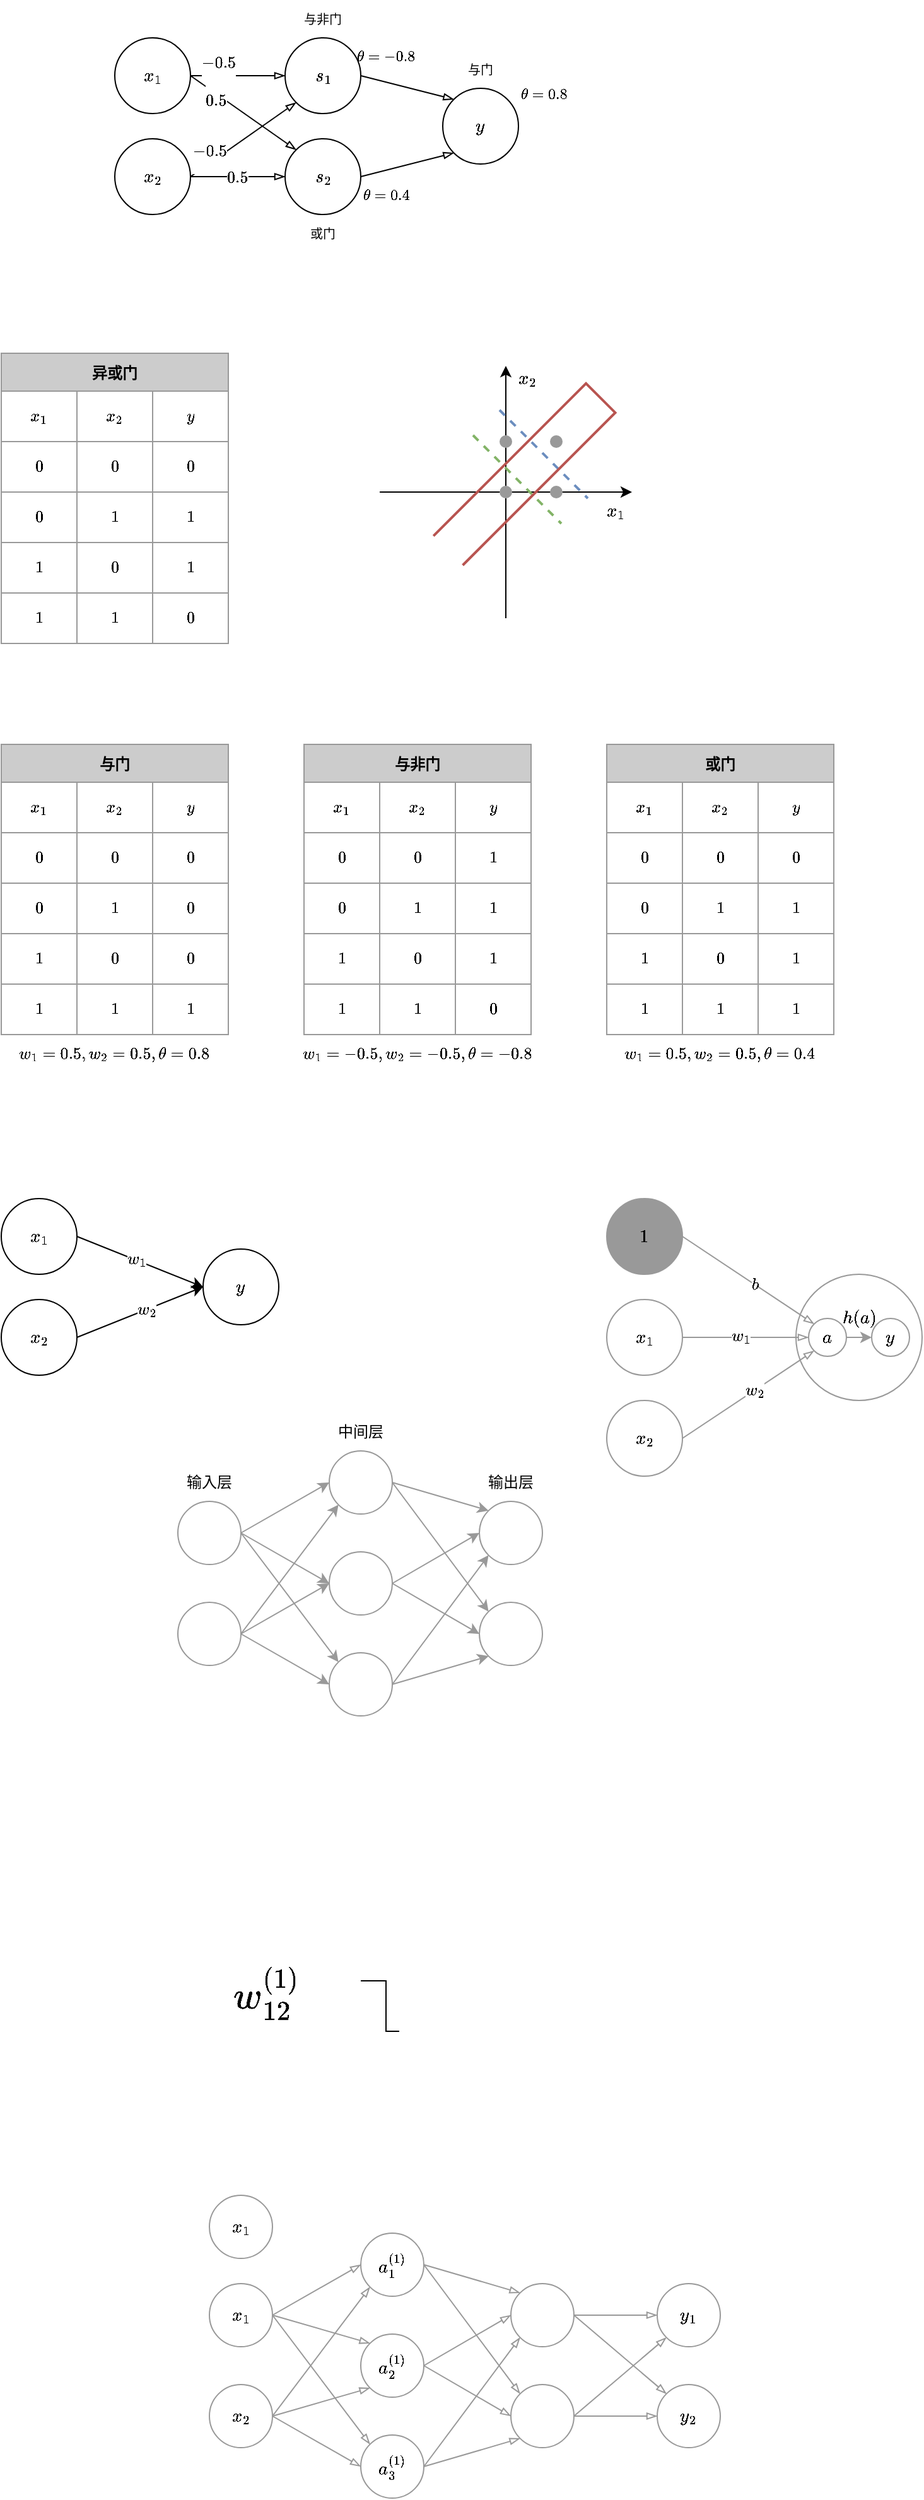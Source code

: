 <mxfile version="27.1.6" pages="3">
  <diagram name="第 1 页" id="55FohnbESOm9SEMXGzcM">
    <mxGraphModel grid="1" page="1" gridSize="10" guides="1" tooltips="1" connect="1" arrows="1" fold="1" pageScale="1" pageWidth="827" pageHeight="1169" math="1" shadow="0">
      <root>
        <mxCell id="0" />
        <mxCell id="1" parent="0" />
        <mxCell id="is4_WunA-yYdxwKFpMgU-157" value="" style="group" vertex="1" connectable="0" parent="1">
          <mxGeometry x="340" y="-620" width="200" height="200" as="geometry" />
        </mxCell>
        <mxCell id="is4_WunA-yYdxwKFpMgU-154" value="" style="endArrow=classic;html=1;rounded=0;" edge="1" parent="is4_WunA-yYdxwKFpMgU-157">
          <mxGeometry width="50" height="50" relative="1" as="geometry">
            <mxPoint y="100" as="sourcePoint" />
            <mxPoint x="200" y="100" as="targetPoint" />
          </mxGeometry>
        </mxCell>
        <mxCell id="is4_WunA-yYdxwKFpMgU-155" value="" style="endArrow=classic;html=1;rounded=0;" edge="1" parent="is4_WunA-yYdxwKFpMgU-157">
          <mxGeometry width="50" height="50" relative="1" as="geometry">
            <mxPoint x="100" y="200" as="sourcePoint" />
            <mxPoint x="100" as="targetPoint" />
          </mxGeometry>
        </mxCell>
        <mxCell id="is4_WunA-yYdxwKFpMgU-156" value="" style="ellipse;whiteSpace=wrap;html=1;aspect=fixed;fillColor=#999999;strokeColor=none;" vertex="1" parent="is4_WunA-yYdxwKFpMgU-157">
          <mxGeometry x="95" y="95" width="10" height="10" as="geometry" />
        </mxCell>
        <mxCell id="is4_WunA-yYdxwKFpMgU-158" value="" style="ellipse;whiteSpace=wrap;html=1;aspect=fixed;fillColor=#999999;strokeColor=none;" vertex="1" parent="is4_WunA-yYdxwKFpMgU-157">
          <mxGeometry x="95" y="55" width="10" height="10" as="geometry" />
        </mxCell>
        <mxCell id="is4_WunA-yYdxwKFpMgU-159" value="" style="ellipse;whiteSpace=wrap;html=1;aspect=fixed;fillColor=#999999;strokeColor=none;" vertex="1" parent="is4_WunA-yYdxwKFpMgU-157">
          <mxGeometry x="135" y="55" width="10" height="10" as="geometry" />
        </mxCell>
        <mxCell id="is4_WunA-yYdxwKFpMgU-160" value="" style="ellipse;whiteSpace=wrap;html=1;aspect=fixed;fillColor=#999999;strokeColor=none;" vertex="1" parent="is4_WunA-yYdxwKFpMgU-157">
          <mxGeometry x="135" y="95" width="10" height="10" as="geometry" />
        </mxCell>
        <mxCell id="is4_WunA-yYdxwKFpMgU-161" value="" style="endArrow=none;dashed=1;html=1;rounded=0;fillColor=#d5e8d4;strokeColor=#82b366;strokeWidth=2;" edge="1" parent="is4_WunA-yYdxwKFpMgU-157">
          <mxGeometry width="50" height="50" relative="1" as="geometry">
            <mxPoint x="74" y="55" as="sourcePoint" />
            <mxPoint x="144" y="125" as="targetPoint" />
          </mxGeometry>
        </mxCell>
        <mxCell id="is4_WunA-yYdxwKFpMgU-162" value="" style="endArrow=none;dashed=1;html=1;rounded=0;fillColor=#dae8fc;strokeColor=#6c8ebf;strokeWidth=2;" edge="1" parent="is4_WunA-yYdxwKFpMgU-157">
          <mxGeometry width="50" height="50" relative="1" as="geometry">
            <mxPoint x="95" y="35" as="sourcePoint" />
            <mxPoint x="165" y="105" as="targetPoint" />
          </mxGeometry>
        </mxCell>
        <mxCell id="is4_WunA-yYdxwKFpMgU-163" value="$$x_2$$" style="text;html=1;align=center;verticalAlign=middle;whiteSpace=wrap;rounded=0;" vertex="1" parent="is4_WunA-yYdxwKFpMgU-157">
          <mxGeometry x="105" width="25" height="20" as="geometry" />
        </mxCell>
        <mxCell id="is4_WunA-yYdxwKFpMgU-164" value="$$x_1$$" style="text;html=1;align=center;verticalAlign=middle;whiteSpace=wrap;rounded=0;" vertex="1" parent="is4_WunA-yYdxwKFpMgU-157">
          <mxGeometry x="175" y="105" width="25" height="20" as="geometry" />
        </mxCell>
        <mxCell id="is4_WunA-yYdxwKFpMgU-166" value="" style="shape=partialRectangle;whiteSpace=wrap;html=1;bottom=1;right=1;left=1;top=0;fillColor=none;routingCenterX=-0.5;rotation=-135;strokeColor=#b85450;strokeWidth=2;" vertex="1" parent="is4_WunA-yYdxwKFpMgU-157">
          <mxGeometry x="98.64" y="0.59" width="32.8" height="170" as="geometry" />
        </mxCell>
        <mxCell id="gPdofxN0DHFi_sNX0qTJ-44" value="" style="ellipse;whiteSpace=wrap;html=1;aspect=fixed;strokeColor=#999999;fillColor=default;shadow=0;" vertex="1" parent="1">
          <mxGeometry x="670" y="100" width="100" height="100" as="geometry" />
        </mxCell>
        <mxCell id="bIKiu8Qel5xjZO9vdTWu-2" value="$$x_1$$" style="ellipse;whiteSpace=wrap;html=1;aspect=fixed;" parent="1" vertex="1">
          <mxGeometry x="40" y="40" width="60" height="60" as="geometry" />
        </mxCell>
        <mxCell id="gPdofxN0DHFi_sNX0qTJ-1" value="$$x_2$$" style="ellipse;whiteSpace=wrap;html=1;aspect=fixed;" vertex="1" parent="1">
          <mxGeometry x="40" y="120" width="60" height="60" as="geometry" />
        </mxCell>
        <mxCell id="gPdofxN0DHFi_sNX0qTJ-2" value="$$y$$" style="ellipse;whiteSpace=wrap;html=1;aspect=fixed;" vertex="1" parent="1">
          <mxGeometry x="200" y="80" width="60" height="60" as="geometry" />
        </mxCell>
        <mxCell id="gPdofxN0DHFi_sNX0qTJ-3" value="" style="endArrow=classic;html=1;rounded=0;exitX=1;exitY=0.5;exitDx=0;exitDy=0;entryX=0;entryY=0.5;entryDx=0;entryDy=0;" edge="1" parent="1" source="gPdofxN0DHFi_sNX0qTJ-1" target="gPdofxN0DHFi_sNX0qTJ-2">
          <mxGeometry width="50" height="50" relative="1" as="geometry">
            <mxPoint x="260" y="290" as="sourcePoint" />
            <mxPoint x="190" y="110" as="targetPoint" />
          </mxGeometry>
        </mxCell>
        <mxCell id="gPdofxN0DHFi_sNX0qTJ-7" value="$$w_2$$" style="edgeLabel;html=1;align=center;verticalAlign=middle;resizable=0;points=[];" vertex="1" connectable="0" parent="gPdofxN0DHFi_sNX0qTJ-3">
          <mxGeometry x="0.092" relative="1" as="geometry">
            <mxPoint as="offset" />
          </mxGeometry>
        </mxCell>
        <mxCell id="gPdofxN0DHFi_sNX0qTJ-4" value="" style="endArrow=classic;html=1;rounded=0;exitX=1;exitY=0.5;exitDx=0;exitDy=0;entryX=0;entryY=0.5;entryDx=0;entryDy=0;" edge="1" parent="1" source="bIKiu8Qel5xjZO9vdTWu-2" target="gPdofxN0DHFi_sNX0qTJ-2">
          <mxGeometry width="50" height="50" relative="1" as="geometry">
            <mxPoint x="280" y="220" as="sourcePoint" />
            <mxPoint x="330" y="170" as="targetPoint" />
          </mxGeometry>
        </mxCell>
        <mxCell id="gPdofxN0DHFi_sNX0qTJ-8" value="$$w_1$$" style="edgeLabel;html=1;align=center;verticalAlign=middle;resizable=0;points=[];" vertex="1" connectable="0" parent="gPdofxN0DHFi_sNX0qTJ-4">
          <mxGeometry x="-0.076" y="1" relative="1" as="geometry">
            <mxPoint as="offset" />
          </mxGeometry>
        </mxCell>
        <mxCell id="gPdofxN0DHFi_sNX0qTJ-9" value="" style="ellipse;whiteSpace=wrap;html=1;aspect=fixed;strokeColor=#999999;" vertex="1" parent="1">
          <mxGeometry x="180" y="280" width="50" height="50" as="geometry" />
        </mxCell>
        <mxCell id="gPdofxN0DHFi_sNX0qTJ-10" value="" style="ellipse;whiteSpace=wrap;html=1;aspect=fixed;strokeColor=#999999;" vertex="1" parent="1">
          <mxGeometry x="180" y="360" width="50" height="50" as="geometry" />
        </mxCell>
        <mxCell id="gPdofxN0DHFi_sNX0qTJ-11" value="" style="ellipse;whiteSpace=wrap;html=1;aspect=fixed;strokeColor=#999999;" vertex="1" parent="1">
          <mxGeometry x="300" y="240" width="50" height="50" as="geometry" />
        </mxCell>
        <mxCell id="gPdofxN0DHFi_sNX0qTJ-12" value="" style="ellipse;whiteSpace=wrap;html=1;aspect=fixed;strokeColor=#999999;" vertex="1" parent="1">
          <mxGeometry x="300" y="320" width="50" height="50" as="geometry" />
        </mxCell>
        <mxCell id="gPdofxN0DHFi_sNX0qTJ-13" value="" style="ellipse;whiteSpace=wrap;html=1;aspect=fixed;strokeColor=#999999;" vertex="1" parent="1">
          <mxGeometry x="300" y="400" width="50" height="50" as="geometry" />
        </mxCell>
        <mxCell id="gPdofxN0DHFi_sNX0qTJ-14" value="" style="ellipse;whiteSpace=wrap;html=1;aspect=fixed;strokeColor=#999999;" vertex="1" parent="1">
          <mxGeometry x="419" y="280" width="50" height="50" as="geometry" />
        </mxCell>
        <mxCell id="gPdofxN0DHFi_sNX0qTJ-15" value="" style="ellipse;whiteSpace=wrap;html=1;aspect=fixed;strokeColor=#999999;" vertex="1" parent="1">
          <mxGeometry x="419" y="360" width="50" height="50" as="geometry" />
        </mxCell>
        <mxCell id="gPdofxN0DHFi_sNX0qTJ-16" value="" style="endArrow=classic;html=1;rounded=0;exitX=1;exitY=0.5;exitDx=0;exitDy=0;entryX=0;entryY=0.5;entryDx=0;entryDy=0;strokeColor=#999999;" edge="1" parent="1" source="gPdofxN0DHFi_sNX0qTJ-9" target="gPdofxN0DHFi_sNX0qTJ-11">
          <mxGeometry width="50" height="50" relative="1" as="geometry">
            <mxPoint x="620" y="40" as="sourcePoint" />
            <mxPoint x="600" y="251" as="targetPoint" />
          </mxGeometry>
        </mxCell>
        <mxCell id="gPdofxN0DHFi_sNX0qTJ-17" value="" style="endArrow=classic;html=1;rounded=0;exitX=1;exitY=0.5;exitDx=0;exitDy=0;entryX=0;entryY=0.5;entryDx=0;entryDy=0;strokeColor=#999999;" edge="1" parent="1" source="gPdofxN0DHFi_sNX0qTJ-9" target="gPdofxN0DHFi_sNX0qTJ-12">
          <mxGeometry width="50" height="50" relative="1" as="geometry">
            <mxPoint x="330" y="290" as="sourcePoint" />
            <mxPoint x="400" y="250" as="targetPoint" />
          </mxGeometry>
        </mxCell>
        <mxCell id="gPdofxN0DHFi_sNX0qTJ-18" value="" style="endArrow=classic;html=1;rounded=0;exitX=1;exitY=0.5;exitDx=0;exitDy=0;entryX=0;entryY=0;entryDx=0;entryDy=0;strokeColor=#999999;" edge="1" parent="1" source="gPdofxN0DHFi_sNX0qTJ-9" target="gPdofxN0DHFi_sNX0qTJ-13">
          <mxGeometry width="50" height="50" relative="1" as="geometry">
            <mxPoint x="240" y="310" as="sourcePoint" />
            <mxPoint x="310" y="350" as="targetPoint" />
          </mxGeometry>
        </mxCell>
        <mxCell id="gPdofxN0DHFi_sNX0qTJ-19" value="" style="endArrow=classic;html=1;rounded=0;exitX=1;exitY=0.5;exitDx=0;exitDy=0;entryX=0;entryY=1;entryDx=0;entryDy=0;strokeColor=#999999;" edge="1" parent="1" source="gPdofxN0DHFi_sNX0qTJ-10" target="gPdofxN0DHFi_sNX0qTJ-11">
          <mxGeometry width="50" height="50" relative="1" as="geometry">
            <mxPoint x="260" y="440" as="sourcePoint" />
            <mxPoint x="330" y="480" as="targetPoint" />
          </mxGeometry>
        </mxCell>
        <mxCell id="gPdofxN0DHFi_sNX0qTJ-20" value="" style="endArrow=classic;html=1;rounded=0;exitX=1;exitY=0.5;exitDx=0;exitDy=0;entryX=0;entryY=0.5;entryDx=0;entryDy=0;strokeColor=#999999;" edge="1" parent="1" source="gPdofxN0DHFi_sNX0qTJ-10" target="gPdofxN0DHFi_sNX0qTJ-12">
          <mxGeometry width="50" height="50" relative="1" as="geometry">
            <mxPoint x="380" y="300" as="sourcePoint" />
            <mxPoint x="450" y="340" as="targetPoint" />
          </mxGeometry>
        </mxCell>
        <mxCell id="gPdofxN0DHFi_sNX0qTJ-21" value="" style="endArrow=classic;html=1;rounded=0;exitX=1;exitY=0.5;exitDx=0;exitDy=0;entryX=0;entryY=0.5;entryDx=0;entryDy=0;strokeColor=#999999;" edge="1" parent="1" source="gPdofxN0DHFi_sNX0qTJ-10" target="gPdofxN0DHFi_sNX0qTJ-13">
          <mxGeometry width="50" height="50" relative="1" as="geometry">
            <mxPoint x="360" y="370" as="sourcePoint" />
            <mxPoint x="430" y="410" as="targetPoint" />
          </mxGeometry>
        </mxCell>
        <mxCell id="gPdofxN0DHFi_sNX0qTJ-22" value="" style="endArrow=classic;html=1;rounded=0;exitX=1;exitY=0.5;exitDx=0;exitDy=0;entryX=0;entryY=0;entryDx=0;entryDy=0;strokeColor=#999999;" edge="1" parent="1" source="gPdofxN0DHFi_sNX0qTJ-11" target="gPdofxN0DHFi_sNX0qTJ-14">
          <mxGeometry width="50" height="50" relative="1" as="geometry">
            <mxPoint x="440" y="480" as="sourcePoint" />
            <mxPoint x="510" y="520" as="targetPoint" />
          </mxGeometry>
        </mxCell>
        <mxCell id="gPdofxN0DHFi_sNX0qTJ-23" value="" style="endArrow=classic;html=1;rounded=0;exitX=1;exitY=0.5;exitDx=0;exitDy=0;entryX=0;entryY=0;entryDx=0;entryDy=0;strokeColor=#999999;" edge="1" parent="1" source="gPdofxN0DHFi_sNX0qTJ-11" target="gPdofxN0DHFi_sNX0qTJ-15">
          <mxGeometry width="50" height="50" relative="1" as="geometry">
            <mxPoint x="540" y="310" as="sourcePoint" />
            <mxPoint x="610" y="350" as="targetPoint" />
          </mxGeometry>
        </mxCell>
        <mxCell id="gPdofxN0DHFi_sNX0qTJ-24" value="" style="endArrow=classic;html=1;rounded=0;exitX=1;exitY=0.5;exitDx=0;exitDy=0;entryX=0;entryY=0.5;entryDx=0;entryDy=0;strokeColor=#999999;" edge="1" parent="1" source="gPdofxN0DHFi_sNX0qTJ-12" target="gPdofxN0DHFi_sNX0qTJ-14">
          <mxGeometry width="50" height="50" relative="1" as="geometry">
            <mxPoint x="480" y="530" as="sourcePoint" />
            <mxPoint x="550" y="570" as="targetPoint" />
          </mxGeometry>
        </mxCell>
        <mxCell id="gPdofxN0DHFi_sNX0qTJ-25" value="" style="endArrow=classic;html=1;rounded=0;exitX=1;exitY=0.5;exitDx=0;exitDy=0;entryX=0;entryY=0.5;entryDx=0;entryDy=0;strokeColor=#999999;" edge="1" parent="1" source="gPdofxN0DHFi_sNX0qTJ-12" target="gPdofxN0DHFi_sNX0qTJ-15">
          <mxGeometry width="50" height="50" relative="1" as="geometry">
            <mxPoint x="620" y="500" as="sourcePoint" />
            <mxPoint x="690" y="540" as="targetPoint" />
          </mxGeometry>
        </mxCell>
        <mxCell id="gPdofxN0DHFi_sNX0qTJ-26" value="" style="endArrow=classic;html=1;rounded=0;exitX=1;exitY=0.5;exitDx=0;exitDy=0;entryX=0;entryY=1;entryDx=0;entryDy=0;strokeColor=#999999;" edge="1" parent="1" source="gPdofxN0DHFi_sNX0qTJ-13" target="gPdofxN0DHFi_sNX0qTJ-14">
          <mxGeometry width="50" height="50" relative="1" as="geometry">
            <mxPoint x="630" y="360" as="sourcePoint" />
            <mxPoint x="700" y="400" as="targetPoint" />
          </mxGeometry>
        </mxCell>
        <mxCell id="gPdofxN0DHFi_sNX0qTJ-27" value="" style="endArrow=classic;html=1;rounded=0;exitX=1;exitY=0.5;exitDx=0;exitDy=0;entryX=0;entryY=1;entryDx=0;entryDy=0;strokeColor=#999999;" edge="1" parent="1" source="gPdofxN0DHFi_sNX0qTJ-13" target="gPdofxN0DHFi_sNX0qTJ-15">
          <mxGeometry width="50" height="50" relative="1" as="geometry">
            <mxPoint x="760" y="340" as="sourcePoint" />
            <mxPoint x="830" y="380" as="targetPoint" />
          </mxGeometry>
        </mxCell>
        <mxCell id="gPdofxN0DHFi_sNX0qTJ-28" value="输入层" style="text;html=1;align=center;verticalAlign=middle;whiteSpace=wrap;rounded=0;fontFamily=Kaiti SC;" vertex="1" parent="1">
          <mxGeometry x="175" y="250" width="60" height="30" as="geometry" />
        </mxCell>
        <mxCell id="gPdofxN0DHFi_sNX0qTJ-29" value="中间层" style="text;html=1;align=center;verticalAlign=middle;whiteSpace=wrap;rounded=0;fontFamily=Kaiti SC;" vertex="1" parent="1">
          <mxGeometry x="295" y="210" width="60" height="30" as="geometry" />
        </mxCell>
        <mxCell id="gPdofxN0DHFi_sNX0qTJ-30" value="输出层" style="text;html=1;align=center;verticalAlign=middle;whiteSpace=wrap;rounded=0;fontFamily=Kaiti SC;" vertex="1" parent="1">
          <mxGeometry x="414" y="250" width="60" height="30" as="geometry" />
        </mxCell>
        <mxCell id="gPdofxN0DHFi_sNX0qTJ-31" value="$$x_1$$" style="ellipse;whiteSpace=wrap;html=1;aspect=fixed;strokeColor=#999999;" vertex="1" parent="1">
          <mxGeometry x="520" y="120" width="60" height="60" as="geometry" />
        </mxCell>
        <mxCell id="gPdofxN0DHFi_sNX0qTJ-32" value="$$x_2$$" style="ellipse;whiteSpace=wrap;html=1;aspect=fixed;strokeColor=#999999;" vertex="1" parent="1">
          <mxGeometry x="520" y="200" width="60" height="60" as="geometry" />
        </mxCell>
        <mxCell id="gPdofxN0DHFi_sNX0qTJ-42" style="edgeStyle=orthogonalEdgeStyle;rounded=0;orthogonalLoop=1;jettySize=auto;html=1;exitX=1;exitY=0.5;exitDx=0;exitDy=0;entryX=0;entryY=0.5;entryDx=0;entryDy=0;strokeColor=#999999;" edge="1" parent="1" source="gPdofxN0DHFi_sNX0qTJ-33" target="gPdofxN0DHFi_sNX0qTJ-41">
          <mxGeometry relative="1" as="geometry" />
        </mxCell>
        <mxCell id="gPdofxN0DHFi_sNX0qTJ-33" value="$$a$$" style="ellipse;whiteSpace=wrap;html=1;aspect=fixed;strokeColor=#999999;" vertex="1" parent="1">
          <mxGeometry x="680" y="135" width="30" height="30" as="geometry" />
        </mxCell>
        <mxCell id="gPdofxN0DHFi_sNX0qTJ-34" value="" style="endArrow=blockThin;html=1;rounded=0;exitX=1;exitY=0.5;exitDx=0;exitDy=0;entryX=0;entryY=1;entryDx=0;entryDy=0;strokeColor=#999999;endFill=0;" edge="1" parent="1" source="gPdofxN0DHFi_sNX0qTJ-32" target="gPdofxN0DHFi_sNX0qTJ-33">
          <mxGeometry width="50" height="50" relative="1" as="geometry">
            <mxPoint x="740" y="370" as="sourcePoint" />
            <mxPoint x="670" y="190" as="targetPoint" />
          </mxGeometry>
        </mxCell>
        <mxCell id="gPdofxN0DHFi_sNX0qTJ-35" value="$$w_2$$" style="edgeLabel;html=1;align=center;verticalAlign=middle;resizable=0;points=[];" vertex="1" connectable="0" parent="gPdofxN0DHFi_sNX0qTJ-34">
          <mxGeometry x="0.092" relative="1" as="geometry">
            <mxPoint as="offset" />
          </mxGeometry>
        </mxCell>
        <mxCell id="gPdofxN0DHFi_sNX0qTJ-36" value="" style="endArrow=blockThin;html=1;rounded=0;exitX=1;exitY=0.5;exitDx=0;exitDy=0;entryX=0;entryY=0.5;entryDx=0;entryDy=0;strokeColor=#999999;endFill=0;" edge="1" parent="1" source="gPdofxN0DHFi_sNX0qTJ-31" target="gPdofxN0DHFi_sNX0qTJ-33">
          <mxGeometry width="50" height="50" relative="1" as="geometry">
            <mxPoint x="760" y="300" as="sourcePoint" />
            <mxPoint x="810" y="250" as="targetPoint" />
          </mxGeometry>
        </mxCell>
        <mxCell id="gPdofxN0DHFi_sNX0qTJ-37" value="$$w_1$$" style="edgeLabel;html=1;align=center;verticalAlign=middle;resizable=0;points=[];" vertex="1" connectable="0" parent="gPdofxN0DHFi_sNX0qTJ-36">
          <mxGeometry x="-0.076" y="1" relative="1" as="geometry">
            <mxPoint as="offset" />
          </mxGeometry>
        </mxCell>
        <mxCell id="gPdofxN0DHFi_sNX0qTJ-38" value="$$1$$" style="ellipse;whiteSpace=wrap;html=1;aspect=fixed;strokeColor=#999999;fillColor=#999999;" vertex="1" parent="1">
          <mxGeometry x="520" y="40" width="60" height="60" as="geometry" />
        </mxCell>
        <mxCell id="gPdofxN0DHFi_sNX0qTJ-39" value="" style="endArrow=blockThin;html=1;rounded=0;exitX=1;exitY=0.5;exitDx=0;exitDy=0;entryX=0;entryY=0;entryDx=0;entryDy=0;strokeColor=#999999;endFill=0;" edge="1" parent="1" source="gPdofxN0DHFi_sNX0qTJ-38" target="gPdofxN0DHFi_sNX0qTJ-33">
          <mxGeometry width="50" height="50" relative="1" as="geometry">
            <mxPoint x="600" y="269" as="sourcePoint" />
            <mxPoint x="709" y="210" as="targetPoint" />
          </mxGeometry>
        </mxCell>
        <mxCell id="gPdofxN0DHFi_sNX0qTJ-40" value="$$b$$" style="edgeLabel;html=1;align=center;verticalAlign=middle;resizable=0;points=[];" vertex="1" connectable="0" parent="gPdofxN0DHFi_sNX0qTJ-39">
          <mxGeometry x="0.092" relative="1" as="geometry">
            <mxPoint as="offset" />
          </mxGeometry>
        </mxCell>
        <mxCell id="gPdofxN0DHFi_sNX0qTJ-41" value="$$y$$" style="ellipse;whiteSpace=wrap;html=1;aspect=fixed;strokeColor=#999999;" vertex="1" parent="1">
          <mxGeometry x="730" y="135" width="30" height="30" as="geometry" />
        </mxCell>
        <mxCell id="gPdofxN0DHFi_sNX0qTJ-43" value="$$h(a)$$" style="text;html=1;align=center;verticalAlign=middle;whiteSpace=wrap;rounded=0;" vertex="1" parent="1">
          <mxGeometry x="710" y="120" width="20" height="30" as="geometry" />
        </mxCell>
        <mxCell id="gPdofxN0DHFi_sNX0qTJ-45" value="$$w_{12}^{(1)}$$" style="text;html=1;align=center;verticalAlign=middle;whiteSpace=wrap;rounded=0;fontSize=26;" vertex="1" parent="1">
          <mxGeometry x="220" y="650" width="60" height="40" as="geometry" />
        </mxCell>
        <mxCell id="gPdofxN0DHFi_sNX0qTJ-46" value="" style="endArrow=none;html=1;rounded=0;" edge="1" parent="1">
          <mxGeometry width="50" height="50" relative="1" as="geometry">
            <mxPoint x="325" y="660" as="sourcePoint" />
            <mxPoint x="345" y="660" as="targetPoint" />
          </mxGeometry>
        </mxCell>
        <mxCell id="gPdofxN0DHFi_sNX0qTJ-47" value="" style="shape=partialRectangle;whiteSpace=wrap;html=1;bottom=0;right=0;fillColor=none;flipH=0;flipV=1;" vertex="1" parent="1">
          <mxGeometry x="345" y="660" width="10" height="40" as="geometry" />
        </mxCell>
        <mxCell id="gPdofxN0DHFi_sNX0qTJ-48" value="$$x_1$$" style="ellipse;whiteSpace=wrap;html=1;aspect=fixed;strokeColor=#999999;" vertex="1" parent="1">
          <mxGeometry x="205" y="900" width="50" height="50" as="geometry" />
        </mxCell>
        <mxCell id="gPdofxN0DHFi_sNX0qTJ-49" value="$$x_2$$" style="ellipse;whiteSpace=wrap;html=1;aspect=fixed;strokeColor=#999999;" vertex="1" parent="1">
          <mxGeometry x="205" y="980" width="50" height="50" as="geometry" />
        </mxCell>
        <mxCell id="gPdofxN0DHFi_sNX0qTJ-50" value="$$a_1^{(1)}$$" style="ellipse;whiteSpace=wrap;html=1;aspect=fixed;strokeColor=#999999;" vertex="1" parent="1">
          <mxGeometry x="325" y="860" width="50" height="50" as="geometry" />
        </mxCell>
        <mxCell id="gPdofxN0DHFi_sNX0qTJ-51" value="$$a_2^{(1)}$$" style="ellipse;whiteSpace=wrap;html=1;aspect=fixed;strokeColor=#999999;" vertex="1" parent="1">
          <mxGeometry x="325" y="940" width="50" height="50" as="geometry" />
        </mxCell>
        <mxCell id="gPdofxN0DHFi_sNX0qTJ-52" value="$$a_3^{(1)}$$" style="ellipse;whiteSpace=wrap;html=1;aspect=fixed;strokeColor=#999999;" vertex="1" parent="1">
          <mxGeometry x="325" y="1020" width="50" height="50" as="geometry" />
        </mxCell>
        <mxCell id="gPdofxN0DHFi_sNX0qTJ-72" style="edgeStyle=orthogonalEdgeStyle;rounded=0;orthogonalLoop=1;jettySize=auto;html=1;exitX=1;exitY=0.5;exitDx=0;exitDy=0;entryX=0;entryY=0.5;entryDx=0;entryDy=0;strokeColor=#999999;endArrow=blockThin;endFill=0;" edge="1" parent="1" source="gPdofxN0DHFi_sNX0qTJ-53" target="gPdofxN0DHFi_sNX0qTJ-70">
          <mxGeometry relative="1" as="geometry" />
        </mxCell>
        <mxCell id="gPdofxN0DHFi_sNX0qTJ-73" style="rounded=0;orthogonalLoop=1;jettySize=auto;html=1;exitX=1;exitY=0.5;exitDx=0;exitDy=0;entryX=0;entryY=0;entryDx=0;entryDy=0;strokeColor=#999999;endArrow=blockThin;endFill=0;" edge="1" parent="1" source="gPdofxN0DHFi_sNX0qTJ-53" target="gPdofxN0DHFi_sNX0qTJ-71">
          <mxGeometry relative="1" as="geometry" />
        </mxCell>
        <mxCell id="gPdofxN0DHFi_sNX0qTJ-53" value="" style="ellipse;whiteSpace=wrap;html=1;aspect=fixed;strokeColor=#999999;" vertex="1" parent="1">
          <mxGeometry x="444" y="900" width="50" height="50" as="geometry" />
        </mxCell>
        <mxCell id="gPdofxN0DHFi_sNX0qTJ-74" style="rounded=0;orthogonalLoop=1;jettySize=auto;html=1;exitX=1;exitY=0.5;exitDx=0;exitDy=0;entryX=0;entryY=1;entryDx=0;entryDy=0;strokeColor=#999999;endArrow=blockThin;endFill=0;" edge="1" parent="1" source="gPdofxN0DHFi_sNX0qTJ-54" target="gPdofxN0DHFi_sNX0qTJ-70">
          <mxGeometry relative="1" as="geometry" />
        </mxCell>
        <mxCell id="gPdofxN0DHFi_sNX0qTJ-75" style="edgeStyle=orthogonalEdgeStyle;rounded=0;orthogonalLoop=1;jettySize=auto;html=1;exitX=1;exitY=0.5;exitDx=0;exitDy=0;entryX=0;entryY=0.5;entryDx=0;entryDy=0;strokeColor=#999999;endArrow=blockThin;endFill=0;" edge="1" parent="1" source="gPdofxN0DHFi_sNX0qTJ-54" target="gPdofxN0DHFi_sNX0qTJ-71">
          <mxGeometry relative="1" as="geometry" />
        </mxCell>
        <mxCell id="gPdofxN0DHFi_sNX0qTJ-54" value="" style="ellipse;whiteSpace=wrap;html=1;aspect=fixed;strokeColor=#999999;" vertex="1" parent="1">
          <mxGeometry x="444" y="980" width="50" height="50" as="geometry" />
        </mxCell>
        <mxCell id="gPdofxN0DHFi_sNX0qTJ-55" value="" style="endArrow=blockThin;html=1;rounded=0;exitX=1;exitY=0.5;exitDx=0;exitDy=0;entryX=0;entryY=0.5;entryDx=0;entryDy=0;strokeColor=#999999;endFill=0;" edge="1" parent="1" source="gPdofxN0DHFi_sNX0qTJ-48" target="gPdofxN0DHFi_sNX0qTJ-50">
          <mxGeometry width="50" height="50" relative="1" as="geometry">
            <mxPoint x="645" y="660" as="sourcePoint" />
            <mxPoint x="625" y="871" as="targetPoint" />
          </mxGeometry>
        </mxCell>
        <mxCell id="gPdofxN0DHFi_sNX0qTJ-56" value="" style="endArrow=blockThin;html=1;rounded=0;exitX=1;exitY=0.5;exitDx=0;exitDy=0;entryX=0;entryY=0;entryDx=0;entryDy=0;strokeColor=#999999;endFill=0;" edge="1" parent="1" source="gPdofxN0DHFi_sNX0qTJ-48" target="gPdofxN0DHFi_sNX0qTJ-51">
          <mxGeometry width="50" height="50" relative="1" as="geometry">
            <mxPoint x="355" y="910" as="sourcePoint" />
            <mxPoint x="425" y="870" as="targetPoint" />
          </mxGeometry>
        </mxCell>
        <mxCell id="gPdofxN0DHFi_sNX0qTJ-57" value="" style="endArrow=blockThin;html=1;rounded=0;exitX=1;exitY=0.5;exitDx=0;exitDy=0;entryX=0;entryY=0;entryDx=0;entryDy=0;strokeColor=#999999;endFill=0;" edge="1" parent="1" source="gPdofxN0DHFi_sNX0qTJ-48" target="gPdofxN0DHFi_sNX0qTJ-52">
          <mxGeometry width="50" height="50" relative="1" as="geometry">
            <mxPoint x="265" y="930" as="sourcePoint" />
            <mxPoint x="335" y="970" as="targetPoint" />
          </mxGeometry>
        </mxCell>
        <mxCell id="gPdofxN0DHFi_sNX0qTJ-58" value="" style="endArrow=blockThin;html=1;rounded=0;exitX=1;exitY=0.5;exitDx=0;exitDy=0;entryX=0;entryY=1;entryDx=0;entryDy=0;strokeColor=#999999;endFill=0;" edge="1" parent="1" source="gPdofxN0DHFi_sNX0qTJ-49" target="gPdofxN0DHFi_sNX0qTJ-50">
          <mxGeometry width="50" height="50" relative="1" as="geometry">
            <mxPoint x="285" y="1060" as="sourcePoint" />
            <mxPoint x="355" y="1100" as="targetPoint" />
          </mxGeometry>
        </mxCell>
        <mxCell id="gPdofxN0DHFi_sNX0qTJ-59" value="" style="endArrow=blockThin;html=1;rounded=0;exitX=1;exitY=0.5;exitDx=0;exitDy=0;entryX=0;entryY=1;entryDx=0;entryDy=0;strokeColor=#999999;endFill=0;" edge="1" parent="1" source="gPdofxN0DHFi_sNX0qTJ-49" target="gPdofxN0DHFi_sNX0qTJ-51">
          <mxGeometry width="50" height="50" relative="1" as="geometry">
            <mxPoint x="405" y="920" as="sourcePoint" />
            <mxPoint x="475" y="960" as="targetPoint" />
          </mxGeometry>
        </mxCell>
        <mxCell id="gPdofxN0DHFi_sNX0qTJ-60" value="" style="endArrow=blockThin;html=1;rounded=0;exitX=1;exitY=0.5;exitDx=0;exitDy=0;entryX=0;entryY=0.5;entryDx=0;entryDy=0;strokeColor=#999999;endFill=0;" edge="1" parent="1" source="gPdofxN0DHFi_sNX0qTJ-49" target="gPdofxN0DHFi_sNX0qTJ-52">
          <mxGeometry width="50" height="50" relative="1" as="geometry">
            <mxPoint x="385" y="990" as="sourcePoint" />
            <mxPoint x="455" y="1030" as="targetPoint" />
          </mxGeometry>
        </mxCell>
        <mxCell id="gPdofxN0DHFi_sNX0qTJ-61" value="" style="endArrow=blockThin;html=1;rounded=0;exitX=1;exitY=0.5;exitDx=0;exitDy=0;entryX=0;entryY=0;entryDx=0;entryDy=0;strokeColor=#999999;endFill=0;" edge="1" parent="1" source="gPdofxN0DHFi_sNX0qTJ-50" target="gPdofxN0DHFi_sNX0qTJ-53">
          <mxGeometry width="50" height="50" relative="1" as="geometry">
            <mxPoint x="465" y="1100" as="sourcePoint" />
            <mxPoint x="535" y="1140" as="targetPoint" />
          </mxGeometry>
        </mxCell>
        <mxCell id="gPdofxN0DHFi_sNX0qTJ-62" value="" style="endArrow=blockThin;html=1;rounded=0;exitX=1;exitY=0.5;exitDx=0;exitDy=0;entryX=0;entryY=0;entryDx=0;entryDy=0;strokeColor=#999999;endFill=0;" edge="1" parent="1" source="gPdofxN0DHFi_sNX0qTJ-50" target="gPdofxN0DHFi_sNX0qTJ-54">
          <mxGeometry width="50" height="50" relative="1" as="geometry">
            <mxPoint x="565" y="930" as="sourcePoint" />
            <mxPoint x="635" y="970" as="targetPoint" />
          </mxGeometry>
        </mxCell>
        <mxCell id="gPdofxN0DHFi_sNX0qTJ-63" value="" style="endArrow=blockThin;html=1;rounded=0;exitX=1;exitY=0.5;exitDx=0;exitDy=0;entryX=0;entryY=0.5;entryDx=0;entryDy=0;strokeColor=#999999;endFill=0;" edge="1" parent="1" source="gPdofxN0DHFi_sNX0qTJ-51" target="gPdofxN0DHFi_sNX0qTJ-53">
          <mxGeometry width="50" height="50" relative="1" as="geometry">
            <mxPoint x="505" y="1150" as="sourcePoint" />
            <mxPoint x="575" y="1190" as="targetPoint" />
          </mxGeometry>
        </mxCell>
        <mxCell id="gPdofxN0DHFi_sNX0qTJ-64" value="" style="endArrow=blockThin;html=1;rounded=0;exitX=1;exitY=0.5;exitDx=0;exitDy=0;entryX=0;entryY=0.5;entryDx=0;entryDy=0;strokeColor=#999999;endFill=0;" edge="1" parent="1" source="gPdofxN0DHFi_sNX0qTJ-51" target="gPdofxN0DHFi_sNX0qTJ-54">
          <mxGeometry width="50" height="50" relative="1" as="geometry">
            <mxPoint x="645" y="1120" as="sourcePoint" />
            <mxPoint x="715" y="1160" as="targetPoint" />
          </mxGeometry>
        </mxCell>
        <mxCell id="gPdofxN0DHFi_sNX0qTJ-65" value="" style="endArrow=blockThin;html=1;rounded=0;exitX=1;exitY=0.5;exitDx=0;exitDy=0;entryX=0;entryY=1;entryDx=0;entryDy=0;strokeColor=#999999;endFill=0;" edge="1" parent="1" source="gPdofxN0DHFi_sNX0qTJ-52" target="gPdofxN0DHFi_sNX0qTJ-53">
          <mxGeometry width="50" height="50" relative="1" as="geometry">
            <mxPoint x="655" y="980" as="sourcePoint" />
            <mxPoint x="725" y="1020" as="targetPoint" />
          </mxGeometry>
        </mxCell>
        <mxCell id="gPdofxN0DHFi_sNX0qTJ-66" value="" style="endArrow=blockThin;html=1;rounded=0;exitX=1;exitY=0.5;exitDx=0;exitDy=0;entryX=0;entryY=1;entryDx=0;entryDy=0;strokeColor=#999999;endFill=0;" edge="1" parent="1" source="gPdofxN0DHFi_sNX0qTJ-52" target="gPdofxN0DHFi_sNX0qTJ-54">
          <mxGeometry width="50" height="50" relative="1" as="geometry">
            <mxPoint x="785" y="960" as="sourcePoint" />
            <mxPoint x="855" y="1000" as="targetPoint" />
          </mxGeometry>
        </mxCell>
        <mxCell id="gPdofxN0DHFi_sNX0qTJ-70" value="$$y_1$$" style="ellipse;whiteSpace=wrap;html=1;aspect=fixed;strokeColor=#999999;" vertex="1" parent="1">
          <mxGeometry x="560" y="900" width="50" height="50" as="geometry" />
        </mxCell>
        <mxCell id="gPdofxN0DHFi_sNX0qTJ-71" value="$$y_2$$" style="ellipse;whiteSpace=wrap;html=1;aspect=fixed;strokeColor=#999999;" vertex="1" parent="1">
          <mxGeometry x="560" y="980" width="50" height="50" as="geometry" />
        </mxCell>
        <mxCell id="gPdofxN0DHFi_sNX0qTJ-76" value="$$x_1$$" style="ellipse;whiteSpace=wrap;html=1;aspect=fixed;strokeColor=#999999;" vertex="1" parent="1">
          <mxGeometry x="205" y="830" width="50" height="50" as="geometry" />
        </mxCell>
        <mxCell id="is4_WunA-yYdxwKFpMgU-14" value="&lt;span style=&quot;text-wrap-mode: nowrap;&quot;&gt;$$w_1=0.5, w_2=0.5, \theta=0.8$$&lt;/span&gt;" style="text;html=1;align=center;verticalAlign=middle;whiteSpace=wrap;rounded=0;fontSize=11;" vertex="1" parent="1">
          <mxGeometry x="40" y="-90" width="180" height="30" as="geometry" />
        </mxCell>
        <mxCell id="is4_WunA-yYdxwKFpMgU-36" value="与门" style="shape=table;startSize=30;container=1;collapsible=0;childLayout=tableLayout;strokeColor=#999999;fontSize=12;fontFamily=Kaiti SC;fillColor=#CCCCCC;fontStyle=1" vertex="1" parent="1">
          <mxGeometry x="40" y="-320" width="180" height="230" as="geometry" />
        </mxCell>
        <mxCell id="is4_WunA-yYdxwKFpMgU-37" value="" style="shape=tableRow;horizontal=0;startSize=0;swimlaneHead=0;swimlaneBody=0;strokeColor=inherit;top=0;left=0;bottom=0;right=0;collapsible=0;dropTarget=0;fillColor=none;points=[[0,0.5],[1,0.5]];portConstraint=eastwest;fontSize=16;" vertex="1" parent="is4_WunA-yYdxwKFpMgU-36">
          <mxGeometry y="30" width="180" height="40" as="geometry" />
        </mxCell>
        <mxCell id="is4_WunA-yYdxwKFpMgU-38" value="&lt;span style=&quot;font-size: 11px;&quot;&gt;$$x_1$$&lt;/span&gt;" style="shape=partialRectangle;html=1;whiteSpace=wrap;connectable=0;strokeColor=inherit;overflow=hidden;fillColor=none;top=0;left=0;bottom=0;right=0;pointerEvents=1;fontSize=16;" vertex="1" parent="is4_WunA-yYdxwKFpMgU-37">
          <mxGeometry width="60" height="40" as="geometry">
            <mxRectangle width="60" height="40" as="alternateBounds" />
          </mxGeometry>
        </mxCell>
        <mxCell id="is4_WunA-yYdxwKFpMgU-39" value="&lt;span style=&quot;font-size: 11px;&quot;&gt;$$x_2$$&lt;/span&gt;" style="shape=partialRectangle;html=1;whiteSpace=wrap;connectable=0;strokeColor=inherit;overflow=hidden;fillColor=none;top=0;left=0;bottom=0;right=0;pointerEvents=1;fontSize=16;" vertex="1" parent="is4_WunA-yYdxwKFpMgU-37">
          <mxGeometry x="60" width="60" height="40" as="geometry">
            <mxRectangle width="60" height="40" as="alternateBounds" />
          </mxGeometry>
        </mxCell>
        <mxCell id="is4_WunA-yYdxwKFpMgU-40" value="&lt;span style=&quot;font-size: 11px;&quot;&gt;$$y$$&lt;/span&gt;" style="shape=partialRectangle;html=1;whiteSpace=wrap;connectable=0;strokeColor=inherit;overflow=hidden;fillColor=none;top=0;left=0;bottom=0;right=0;pointerEvents=1;fontSize=16;" vertex="1" parent="is4_WunA-yYdxwKFpMgU-37">
          <mxGeometry x="120" width="60" height="40" as="geometry">
            <mxRectangle width="60" height="40" as="alternateBounds" />
          </mxGeometry>
        </mxCell>
        <mxCell id="is4_WunA-yYdxwKFpMgU-41" value="" style="shape=tableRow;horizontal=0;startSize=0;swimlaneHead=0;swimlaneBody=0;strokeColor=inherit;top=0;left=0;bottom=0;right=0;collapsible=0;dropTarget=0;fillColor=none;points=[[0,0.5],[1,0.5]];portConstraint=eastwest;fontSize=16;" vertex="1" parent="is4_WunA-yYdxwKFpMgU-36">
          <mxGeometry y="70" width="180" height="40" as="geometry" />
        </mxCell>
        <mxCell id="is4_WunA-yYdxwKFpMgU-42" value="&lt;span style=&quot;font-size: 11px;&quot;&gt;$$0$$&lt;/span&gt;" style="shape=partialRectangle;html=1;whiteSpace=wrap;connectable=0;strokeColor=inherit;overflow=hidden;fillColor=none;top=0;left=0;bottom=0;right=0;pointerEvents=1;fontSize=16;" vertex="1" parent="is4_WunA-yYdxwKFpMgU-41">
          <mxGeometry width="60" height="40" as="geometry">
            <mxRectangle width="60" height="40" as="alternateBounds" />
          </mxGeometry>
        </mxCell>
        <mxCell id="is4_WunA-yYdxwKFpMgU-43" value="&lt;span style=&quot;font-size: 11px;&quot;&gt;$$0$$&lt;/span&gt;" style="shape=partialRectangle;html=1;whiteSpace=wrap;connectable=0;strokeColor=inherit;overflow=hidden;fillColor=none;top=0;left=0;bottom=0;right=0;pointerEvents=1;fontSize=16;" vertex="1" parent="is4_WunA-yYdxwKFpMgU-41">
          <mxGeometry x="60" width="60" height="40" as="geometry">
            <mxRectangle width="60" height="40" as="alternateBounds" />
          </mxGeometry>
        </mxCell>
        <mxCell id="is4_WunA-yYdxwKFpMgU-44" value="&lt;span style=&quot;font-size: 11px;&quot;&gt;$$0$$&lt;/span&gt;" style="shape=partialRectangle;html=1;whiteSpace=wrap;connectable=0;strokeColor=inherit;overflow=hidden;fillColor=none;top=0;left=0;bottom=0;right=0;pointerEvents=1;fontSize=16;" vertex="1" parent="is4_WunA-yYdxwKFpMgU-41">
          <mxGeometry x="120" width="60" height="40" as="geometry">
            <mxRectangle width="60" height="40" as="alternateBounds" />
          </mxGeometry>
        </mxCell>
        <mxCell id="is4_WunA-yYdxwKFpMgU-45" value="" style="shape=tableRow;horizontal=0;startSize=0;swimlaneHead=0;swimlaneBody=0;strokeColor=inherit;top=0;left=0;bottom=0;right=0;collapsible=0;dropTarget=0;fillColor=none;points=[[0,0.5],[1,0.5]];portConstraint=eastwest;fontSize=16;" vertex="1" parent="is4_WunA-yYdxwKFpMgU-36">
          <mxGeometry y="110" width="180" height="40" as="geometry" />
        </mxCell>
        <mxCell id="is4_WunA-yYdxwKFpMgU-46" value="&lt;span style=&quot;font-size: 11px;&quot;&gt;$$0$$&lt;/span&gt;" style="shape=partialRectangle;html=1;whiteSpace=wrap;connectable=0;strokeColor=inherit;overflow=hidden;fillColor=none;top=0;left=0;bottom=0;right=0;pointerEvents=1;fontSize=16;" vertex="1" parent="is4_WunA-yYdxwKFpMgU-45">
          <mxGeometry width="60" height="40" as="geometry">
            <mxRectangle width="60" height="40" as="alternateBounds" />
          </mxGeometry>
        </mxCell>
        <mxCell id="is4_WunA-yYdxwKFpMgU-47" value="&lt;span style=&quot;font-size: 11px;&quot;&gt;$$1$$&lt;/span&gt;" style="shape=partialRectangle;html=1;whiteSpace=wrap;connectable=0;strokeColor=inherit;overflow=hidden;fillColor=none;top=0;left=0;bottom=0;right=0;pointerEvents=1;fontSize=16;" vertex="1" parent="is4_WunA-yYdxwKFpMgU-45">
          <mxGeometry x="60" width="60" height="40" as="geometry">
            <mxRectangle width="60" height="40" as="alternateBounds" />
          </mxGeometry>
        </mxCell>
        <mxCell id="is4_WunA-yYdxwKFpMgU-48" value="&lt;span style=&quot;font-size: 11px;&quot;&gt;$$0$$&lt;/span&gt;" style="shape=partialRectangle;html=1;whiteSpace=wrap;connectable=0;strokeColor=inherit;overflow=hidden;fillColor=none;top=0;left=0;bottom=0;right=0;pointerEvents=1;fontSize=16;" vertex="1" parent="is4_WunA-yYdxwKFpMgU-45">
          <mxGeometry x="120" width="60" height="40" as="geometry">
            <mxRectangle width="60" height="40" as="alternateBounds" />
          </mxGeometry>
        </mxCell>
        <mxCell id="is4_WunA-yYdxwKFpMgU-49" style="shape=tableRow;horizontal=0;startSize=0;swimlaneHead=0;swimlaneBody=0;strokeColor=inherit;top=0;left=0;bottom=0;right=0;collapsible=0;dropTarget=0;fillColor=none;points=[[0,0.5],[1,0.5]];portConstraint=eastwest;fontSize=16;" vertex="1" parent="is4_WunA-yYdxwKFpMgU-36">
          <mxGeometry y="150" width="180" height="40" as="geometry" />
        </mxCell>
        <mxCell id="is4_WunA-yYdxwKFpMgU-50" value="&lt;span style=&quot;font-size: 11px;&quot;&gt;$$1$$&lt;/span&gt;" style="shape=partialRectangle;html=1;whiteSpace=wrap;connectable=0;strokeColor=inherit;overflow=hidden;fillColor=none;top=0;left=0;bottom=0;right=0;pointerEvents=1;fontSize=16;" vertex="1" parent="is4_WunA-yYdxwKFpMgU-49">
          <mxGeometry width="60" height="40" as="geometry">
            <mxRectangle width="60" height="40" as="alternateBounds" />
          </mxGeometry>
        </mxCell>
        <mxCell id="is4_WunA-yYdxwKFpMgU-51" value="&lt;span style=&quot;font-size: 11px;&quot;&gt;$$0$$&lt;/span&gt;" style="shape=partialRectangle;html=1;whiteSpace=wrap;connectable=0;strokeColor=inherit;overflow=hidden;fillColor=none;top=0;left=0;bottom=0;right=0;pointerEvents=1;fontSize=16;" vertex="1" parent="is4_WunA-yYdxwKFpMgU-49">
          <mxGeometry x="60" width="60" height="40" as="geometry">
            <mxRectangle width="60" height="40" as="alternateBounds" />
          </mxGeometry>
        </mxCell>
        <mxCell id="is4_WunA-yYdxwKFpMgU-52" value="&lt;span style=&quot;font-size: 11px;&quot;&gt;$$0$$&lt;/span&gt;" style="shape=partialRectangle;html=1;whiteSpace=wrap;connectable=0;strokeColor=inherit;overflow=hidden;fillColor=none;top=0;left=0;bottom=0;right=0;pointerEvents=1;fontSize=16;" vertex="1" parent="is4_WunA-yYdxwKFpMgU-49">
          <mxGeometry x="120" width="60" height="40" as="geometry">
            <mxRectangle width="60" height="40" as="alternateBounds" />
          </mxGeometry>
        </mxCell>
        <mxCell id="is4_WunA-yYdxwKFpMgU-53" style="shape=tableRow;horizontal=0;startSize=0;swimlaneHead=0;swimlaneBody=0;strokeColor=inherit;top=0;left=0;bottom=0;right=0;collapsible=0;dropTarget=0;fillColor=none;points=[[0,0.5],[1,0.5]];portConstraint=eastwest;fontSize=16;" vertex="1" parent="is4_WunA-yYdxwKFpMgU-36">
          <mxGeometry y="190" width="180" height="40" as="geometry" />
        </mxCell>
        <mxCell id="is4_WunA-yYdxwKFpMgU-54" value="&lt;span style=&quot;font-size: 11px;&quot;&gt;$$1$$&lt;/span&gt;" style="shape=partialRectangle;html=1;whiteSpace=wrap;connectable=0;strokeColor=inherit;overflow=hidden;fillColor=none;top=0;left=0;bottom=0;right=0;pointerEvents=1;fontSize=16;" vertex="1" parent="is4_WunA-yYdxwKFpMgU-53">
          <mxGeometry width="60" height="40" as="geometry">
            <mxRectangle width="60" height="40" as="alternateBounds" />
          </mxGeometry>
        </mxCell>
        <mxCell id="is4_WunA-yYdxwKFpMgU-55" value="&lt;span style=&quot;font-size: 11px;&quot;&gt;$$1$$&lt;/span&gt;" style="shape=partialRectangle;html=1;whiteSpace=wrap;connectable=0;strokeColor=inherit;overflow=hidden;fillColor=none;top=0;left=0;bottom=0;right=0;pointerEvents=1;fontSize=16;" vertex="1" parent="is4_WunA-yYdxwKFpMgU-53">
          <mxGeometry x="60" width="60" height="40" as="geometry">
            <mxRectangle width="60" height="40" as="alternateBounds" />
          </mxGeometry>
        </mxCell>
        <mxCell id="is4_WunA-yYdxwKFpMgU-56" value="&lt;span style=&quot;font-size: 11px;&quot;&gt;$$1$$&lt;/span&gt;" style="shape=partialRectangle;html=1;whiteSpace=wrap;connectable=0;strokeColor=inherit;overflow=hidden;fillColor=none;top=0;left=0;bottom=0;right=0;pointerEvents=1;fontSize=16;" vertex="1" parent="is4_WunA-yYdxwKFpMgU-53">
          <mxGeometry x="120" width="60" height="40" as="geometry">
            <mxRectangle width="60" height="40" as="alternateBounds" />
          </mxGeometry>
        </mxCell>
        <mxCell id="is4_WunA-yYdxwKFpMgU-87" value="&lt;span style=&quot;text-wrap-mode: nowrap;&quot;&gt;$$w_1=-0.5, w_2=-0.5, \theta=-0.8$$&lt;/span&gt;" style="text;html=1;align=center;verticalAlign=middle;whiteSpace=wrap;rounded=0;fontSize=11;" vertex="1" parent="1">
          <mxGeometry x="280" y="-90" width="180" height="30" as="geometry" />
        </mxCell>
        <mxCell id="is4_WunA-yYdxwKFpMgU-88" value="与非门" style="shape=table;startSize=30;container=1;collapsible=0;childLayout=tableLayout;strokeColor=#999999;fontSize=12;fontFamily=Kaiti SC;fillColor=#CCCCCC;fontStyle=1" vertex="1" parent="1">
          <mxGeometry x="280" y="-320" width="180" height="230" as="geometry" />
        </mxCell>
        <mxCell id="is4_WunA-yYdxwKFpMgU-89" value="" style="shape=tableRow;horizontal=0;startSize=0;swimlaneHead=0;swimlaneBody=0;strokeColor=inherit;top=0;left=0;bottom=0;right=0;collapsible=0;dropTarget=0;fillColor=none;points=[[0,0.5],[1,0.5]];portConstraint=eastwest;fontSize=16;" vertex="1" parent="is4_WunA-yYdxwKFpMgU-88">
          <mxGeometry y="30" width="180" height="40" as="geometry" />
        </mxCell>
        <mxCell id="is4_WunA-yYdxwKFpMgU-90" value="&lt;span style=&quot;font-size: 11px;&quot;&gt;$$x_1$$&lt;/span&gt;" style="shape=partialRectangle;html=1;whiteSpace=wrap;connectable=0;strokeColor=inherit;overflow=hidden;fillColor=none;top=0;left=0;bottom=0;right=0;pointerEvents=1;fontSize=16;" vertex="1" parent="is4_WunA-yYdxwKFpMgU-89">
          <mxGeometry width="60" height="40" as="geometry">
            <mxRectangle width="60" height="40" as="alternateBounds" />
          </mxGeometry>
        </mxCell>
        <mxCell id="is4_WunA-yYdxwKFpMgU-91" value="&lt;span style=&quot;font-size: 11px;&quot;&gt;$$x_2$$&lt;/span&gt;" style="shape=partialRectangle;html=1;whiteSpace=wrap;connectable=0;strokeColor=inherit;overflow=hidden;fillColor=none;top=0;left=0;bottom=0;right=0;pointerEvents=1;fontSize=16;" vertex="1" parent="is4_WunA-yYdxwKFpMgU-89">
          <mxGeometry x="60" width="60" height="40" as="geometry">
            <mxRectangle width="60" height="40" as="alternateBounds" />
          </mxGeometry>
        </mxCell>
        <mxCell id="is4_WunA-yYdxwKFpMgU-92" value="&lt;span style=&quot;font-size: 11px;&quot;&gt;$$y$$&lt;/span&gt;" style="shape=partialRectangle;html=1;whiteSpace=wrap;connectable=0;strokeColor=inherit;overflow=hidden;fillColor=none;top=0;left=0;bottom=0;right=0;pointerEvents=1;fontSize=16;" vertex="1" parent="is4_WunA-yYdxwKFpMgU-89">
          <mxGeometry x="120" width="60" height="40" as="geometry">
            <mxRectangle width="60" height="40" as="alternateBounds" />
          </mxGeometry>
        </mxCell>
        <mxCell id="is4_WunA-yYdxwKFpMgU-93" value="" style="shape=tableRow;horizontal=0;startSize=0;swimlaneHead=0;swimlaneBody=0;strokeColor=inherit;top=0;left=0;bottom=0;right=0;collapsible=0;dropTarget=0;fillColor=none;points=[[0,0.5],[1,0.5]];portConstraint=eastwest;fontSize=16;" vertex="1" parent="is4_WunA-yYdxwKFpMgU-88">
          <mxGeometry y="70" width="180" height="40" as="geometry" />
        </mxCell>
        <mxCell id="is4_WunA-yYdxwKFpMgU-94" value="&lt;span style=&quot;font-size: 11px;&quot;&gt;$$0$$&lt;/span&gt;" style="shape=partialRectangle;html=1;whiteSpace=wrap;connectable=0;strokeColor=inherit;overflow=hidden;fillColor=none;top=0;left=0;bottom=0;right=0;pointerEvents=1;fontSize=16;" vertex="1" parent="is4_WunA-yYdxwKFpMgU-93">
          <mxGeometry width="60" height="40" as="geometry">
            <mxRectangle width="60" height="40" as="alternateBounds" />
          </mxGeometry>
        </mxCell>
        <mxCell id="is4_WunA-yYdxwKFpMgU-95" value="&lt;span style=&quot;font-size: 11px;&quot;&gt;$$0$$&lt;/span&gt;" style="shape=partialRectangle;html=1;whiteSpace=wrap;connectable=0;strokeColor=inherit;overflow=hidden;fillColor=none;top=0;left=0;bottom=0;right=0;pointerEvents=1;fontSize=16;" vertex="1" parent="is4_WunA-yYdxwKFpMgU-93">
          <mxGeometry x="60" width="60" height="40" as="geometry">
            <mxRectangle width="60" height="40" as="alternateBounds" />
          </mxGeometry>
        </mxCell>
        <mxCell id="is4_WunA-yYdxwKFpMgU-96" value="&lt;span style=&quot;font-size: 11px;&quot;&gt;$$1$$&lt;/span&gt;" style="shape=partialRectangle;html=1;whiteSpace=wrap;connectable=0;strokeColor=inherit;overflow=hidden;fillColor=none;top=0;left=0;bottom=0;right=0;pointerEvents=1;fontSize=16;" vertex="1" parent="is4_WunA-yYdxwKFpMgU-93">
          <mxGeometry x="120" width="60" height="40" as="geometry">
            <mxRectangle width="60" height="40" as="alternateBounds" />
          </mxGeometry>
        </mxCell>
        <mxCell id="is4_WunA-yYdxwKFpMgU-97" value="" style="shape=tableRow;horizontal=0;startSize=0;swimlaneHead=0;swimlaneBody=0;strokeColor=inherit;top=0;left=0;bottom=0;right=0;collapsible=0;dropTarget=0;fillColor=none;points=[[0,0.5],[1,0.5]];portConstraint=eastwest;fontSize=16;" vertex="1" parent="is4_WunA-yYdxwKFpMgU-88">
          <mxGeometry y="110" width="180" height="40" as="geometry" />
        </mxCell>
        <mxCell id="is4_WunA-yYdxwKFpMgU-98" value="&lt;span style=&quot;font-size: 11px;&quot;&gt;$$0$$&lt;/span&gt;" style="shape=partialRectangle;html=1;whiteSpace=wrap;connectable=0;strokeColor=inherit;overflow=hidden;fillColor=none;top=0;left=0;bottom=0;right=0;pointerEvents=1;fontSize=16;" vertex="1" parent="is4_WunA-yYdxwKFpMgU-97">
          <mxGeometry width="60" height="40" as="geometry">
            <mxRectangle width="60" height="40" as="alternateBounds" />
          </mxGeometry>
        </mxCell>
        <mxCell id="is4_WunA-yYdxwKFpMgU-99" value="&lt;span style=&quot;font-size: 11px;&quot;&gt;$$1$$&lt;/span&gt;" style="shape=partialRectangle;html=1;whiteSpace=wrap;connectable=0;strokeColor=inherit;overflow=hidden;fillColor=none;top=0;left=0;bottom=0;right=0;pointerEvents=1;fontSize=16;" vertex="1" parent="is4_WunA-yYdxwKFpMgU-97">
          <mxGeometry x="60" width="60" height="40" as="geometry">
            <mxRectangle width="60" height="40" as="alternateBounds" />
          </mxGeometry>
        </mxCell>
        <mxCell id="is4_WunA-yYdxwKFpMgU-100" value="&lt;span style=&quot;font-size: 11px;&quot;&gt;$$1$$&lt;/span&gt;" style="shape=partialRectangle;html=1;whiteSpace=wrap;connectable=0;strokeColor=inherit;overflow=hidden;fillColor=none;top=0;left=0;bottom=0;right=0;pointerEvents=1;fontSize=16;" vertex="1" parent="is4_WunA-yYdxwKFpMgU-97">
          <mxGeometry x="120" width="60" height="40" as="geometry">
            <mxRectangle width="60" height="40" as="alternateBounds" />
          </mxGeometry>
        </mxCell>
        <mxCell id="is4_WunA-yYdxwKFpMgU-101" style="shape=tableRow;horizontal=0;startSize=0;swimlaneHead=0;swimlaneBody=0;strokeColor=inherit;top=0;left=0;bottom=0;right=0;collapsible=0;dropTarget=0;fillColor=none;points=[[0,0.5],[1,0.5]];portConstraint=eastwest;fontSize=16;" vertex="1" parent="is4_WunA-yYdxwKFpMgU-88">
          <mxGeometry y="150" width="180" height="40" as="geometry" />
        </mxCell>
        <mxCell id="is4_WunA-yYdxwKFpMgU-102" value="&lt;span style=&quot;font-size: 11px;&quot;&gt;$$1$$&lt;/span&gt;" style="shape=partialRectangle;html=1;whiteSpace=wrap;connectable=0;strokeColor=inherit;overflow=hidden;fillColor=none;top=0;left=0;bottom=0;right=0;pointerEvents=1;fontSize=16;" vertex="1" parent="is4_WunA-yYdxwKFpMgU-101">
          <mxGeometry width="60" height="40" as="geometry">
            <mxRectangle width="60" height="40" as="alternateBounds" />
          </mxGeometry>
        </mxCell>
        <mxCell id="is4_WunA-yYdxwKFpMgU-103" value="&lt;span style=&quot;font-size: 11px;&quot;&gt;$$0$$&lt;/span&gt;" style="shape=partialRectangle;html=1;whiteSpace=wrap;connectable=0;strokeColor=inherit;overflow=hidden;fillColor=none;top=0;left=0;bottom=0;right=0;pointerEvents=1;fontSize=16;" vertex="1" parent="is4_WunA-yYdxwKFpMgU-101">
          <mxGeometry x="60" width="60" height="40" as="geometry">
            <mxRectangle width="60" height="40" as="alternateBounds" />
          </mxGeometry>
        </mxCell>
        <mxCell id="is4_WunA-yYdxwKFpMgU-104" value="&lt;span style=&quot;font-size: 11px;&quot;&gt;$$1$$&lt;/span&gt;" style="shape=partialRectangle;html=1;whiteSpace=wrap;connectable=0;strokeColor=inherit;overflow=hidden;fillColor=none;top=0;left=0;bottom=0;right=0;pointerEvents=1;fontSize=16;" vertex="1" parent="is4_WunA-yYdxwKFpMgU-101">
          <mxGeometry x="120" width="60" height="40" as="geometry">
            <mxRectangle width="60" height="40" as="alternateBounds" />
          </mxGeometry>
        </mxCell>
        <mxCell id="is4_WunA-yYdxwKFpMgU-105" style="shape=tableRow;horizontal=0;startSize=0;swimlaneHead=0;swimlaneBody=0;strokeColor=inherit;top=0;left=0;bottom=0;right=0;collapsible=0;dropTarget=0;fillColor=none;points=[[0,0.5],[1,0.5]];portConstraint=eastwest;fontSize=16;" vertex="1" parent="is4_WunA-yYdxwKFpMgU-88">
          <mxGeometry y="190" width="180" height="40" as="geometry" />
        </mxCell>
        <mxCell id="is4_WunA-yYdxwKFpMgU-106" value="&lt;span style=&quot;font-size: 11px;&quot;&gt;$$1$$&lt;/span&gt;" style="shape=partialRectangle;html=1;whiteSpace=wrap;connectable=0;strokeColor=inherit;overflow=hidden;fillColor=none;top=0;left=0;bottom=0;right=0;pointerEvents=1;fontSize=16;" vertex="1" parent="is4_WunA-yYdxwKFpMgU-105">
          <mxGeometry width="60" height="40" as="geometry">
            <mxRectangle width="60" height="40" as="alternateBounds" />
          </mxGeometry>
        </mxCell>
        <mxCell id="is4_WunA-yYdxwKFpMgU-107" value="&lt;span style=&quot;font-size: 11px;&quot;&gt;$$1$$&lt;/span&gt;" style="shape=partialRectangle;html=1;whiteSpace=wrap;connectable=0;strokeColor=inherit;overflow=hidden;fillColor=none;top=0;left=0;bottom=0;right=0;pointerEvents=1;fontSize=16;" vertex="1" parent="is4_WunA-yYdxwKFpMgU-105">
          <mxGeometry x="60" width="60" height="40" as="geometry">
            <mxRectangle width="60" height="40" as="alternateBounds" />
          </mxGeometry>
        </mxCell>
        <mxCell id="is4_WunA-yYdxwKFpMgU-108" value="&lt;span style=&quot;font-size: 11px;&quot;&gt;$$0$$&lt;/span&gt;" style="shape=partialRectangle;html=1;whiteSpace=wrap;connectable=0;strokeColor=inherit;overflow=hidden;fillColor=none;top=0;left=0;bottom=0;right=0;pointerEvents=1;fontSize=16;" vertex="1" parent="is4_WunA-yYdxwKFpMgU-105">
          <mxGeometry x="120" width="60" height="40" as="geometry">
            <mxRectangle width="60" height="40" as="alternateBounds" />
          </mxGeometry>
        </mxCell>
        <mxCell id="is4_WunA-yYdxwKFpMgU-109" value="&lt;span style=&quot;text-wrap-mode: nowrap;&quot;&gt;$$w_1=0.5, w_2=0.5, \theta=0.4$$&lt;/span&gt;" style="text;html=1;align=center;verticalAlign=middle;whiteSpace=wrap;rounded=0;fontSize=11;" vertex="1" parent="1">
          <mxGeometry x="520" y="-90" width="180" height="30" as="geometry" />
        </mxCell>
        <mxCell id="is4_WunA-yYdxwKFpMgU-110" value="或门" style="shape=table;startSize=30;container=1;collapsible=0;childLayout=tableLayout;strokeColor=#999999;fontSize=12;fontFamily=Kaiti SC;fillColor=#CCCCCC;fontStyle=1" vertex="1" parent="1">
          <mxGeometry x="520" y="-320" width="180" height="230" as="geometry" />
        </mxCell>
        <mxCell id="is4_WunA-yYdxwKFpMgU-111" value="" style="shape=tableRow;horizontal=0;startSize=0;swimlaneHead=0;swimlaneBody=0;strokeColor=inherit;top=0;left=0;bottom=0;right=0;collapsible=0;dropTarget=0;fillColor=none;points=[[0,0.5],[1,0.5]];portConstraint=eastwest;fontSize=16;" vertex="1" parent="is4_WunA-yYdxwKFpMgU-110">
          <mxGeometry y="30" width="180" height="40" as="geometry" />
        </mxCell>
        <mxCell id="is4_WunA-yYdxwKFpMgU-112" value="&lt;span style=&quot;font-size: 11px;&quot;&gt;$$x_1$$&lt;/span&gt;" style="shape=partialRectangle;html=1;whiteSpace=wrap;connectable=0;strokeColor=inherit;overflow=hidden;fillColor=none;top=0;left=0;bottom=0;right=0;pointerEvents=1;fontSize=16;" vertex="1" parent="is4_WunA-yYdxwKFpMgU-111">
          <mxGeometry width="60" height="40" as="geometry">
            <mxRectangle width="60" height="40" as="alternateBounds" />
          </mxGeometry>
        </mxCell>
        <mxCell id="is4_WunA-yYdxwKFpMgU-113" value="&lt;span style=&quot;font-size: 11px;&quot;&gt;$$x_2$$&lt;/span&gt;" style="shape=partialRectangle;html=1;whiteSpace=wrap;connectable=0;strokeColor=inherit;overflow=hidden;fillColor=none;top=0;left=0;bottom=0;right=0;pointerEvents=1;fontSize=16;" vertex="1" parent="is4_WunA-yYdxwKFpMgU-111">
          <mxGeometry x="60" width="60" height="40" as="geometry">
            <mxRectangle width="60" height="40" as="alternateBounds" />
          </mxGeometry>
        </mxCell>
        <mxCell id="is4_WunA-yYdxwKFpMgU-114" value="&lt;span style=&quot;font-size: 11px;&quot;&gt;$$y$$&lt;/span&gt;" style="shape=partialRectangle;html=1;whiteSpace=wrap;connectable=0;strokeColor=inherit;overflow=hidden;fillColor=none;top=0;left=0;bottom=0;right=0;pointerEvents=1;fontSize=16;" vertex="1" parent="is4_WunA-yYdxwKFpMgU-111">
          <mxGeometry x="120" width="60" height="40" as="geometry">
            <mxRectangle width="60" height="40" as="alternateBounds" />
          </mxGeometry>
        </mxCell>
        <mxCell id="is4_WunA-yYdxwKFpMgU-115" value="" style="shape=tableRow;horizontal=0;startSize=0;swimlaneHead=0;swimlaneBody=0;strokeColor=inherit;top=0;left=0;bottom=0;right=0;collapsible=0;dropTarget=0;fillColor=none;points=[[0,0.5],[1,0.5]];portConstraint=eastwest;fontSize=16;" vertex="1" parent="is4_WunA-yYdxwKFpMgU-110">
          <mxGeometry y="70" width="180" height="40" as="geometry" />
        </mxCell>
        <mxCell id="is4_WunA-yYdxwKFpMgU-116" value="&lt;span style=&quot;font-size: 11px;&quot;&gt;$$0$$&lt;/span&gt;" style="shape=partialRectangle;html=1;whiteSpace=wrap;connectable=0;strokeColor=inherit;overflow=hidden;fillColor=none;top=0;left=0;bottom=0;right=0;pointerEvents=1;fontSize=16;" vertex="1" parent="is4_WunA-yYdxwKFpMgU-115">
          <mxGeometry width="60" height="40" as="geometry">
            <mxRectangle width="60" height="40" as="alternateBounds" />
          </mxGeometry>
        </mxCell>
        <mxCell id="is4_WunA-yYdxwKFpMgU-117" value="&lt;span style=&quot;font-size: 11px;&quot;&gt;$$0$$&lt;/span&gt;" style="shape=partialRectangle;html=1;whiteSpace=wrap;connectable=0;strokeColor=inherit;overflow=hidden;fillColor=none;top=0;left=0;bottom=0;right=0;pointerEvents=1;fontSize=16;" vertex="1" parent="is4_WunA-yYdxwKFpMgU-115">
          <mxGeometry x="60" width="60" height="40" as="geometry">
            <mxRectangle width="60" height="40" as="alternateBounds" />
          </mxGeometry>
        </mxCell>
        <mxCell id="is4_WunA-yYdxwKFpMgU-118" value="&lt;span style=&quot;font-size: 11px;&quot;&gt;$$0$$&lt;/span&gt;" style="shape=partialRectangle;html=1;whiteSpace=wrap;connectable=0;strokeColor=inherit;overflow=hidden;fillColor=none;top=0;left=0;bottom=0;right=0;pointerEvents=1;fontSize=16;" vertex="1" parent="is4_WunA-yYdxwKFpMgU-115">
          <mxGeometry x="120" width="60" height="40" as="geometry">
            <mxRectangle width="60" height="40" as="alternateBounds" />
          </mxGeometry>
        </mxCell>
        <mxCell id="is4_WunA-yYdxwKFpMgU-119" value="" style="shape=tableRow;horizontal=0;startSize=0;swimlaneHead=0;swimlaneBody=0;strokeColor=inherit;top=0;left=0;bottom=0;right=0;collapsible=0;dropTarget=0;fillColor=none;points=[[0,0.5],[1,0.5]];portConstraint=eastwest;fontSize=16;" vertex="1" parent="is4_WunA-yYdxwKFpMgU-110">
          <mxGeometry y="110" width="180" height="40" as="geometry" />
        </mxCell>
        <mxCell id="is4_WunA-yYdxwKFpMgU-120" value="&lt;span style=&quot;font-size: 11px;&quot;&gt;$$0$$&lt;/span&gt;" style="shape=partialRectangle;html=1;whiteSpace=wrap;connectable=0;strokeColor=inherit;overflow=hidden;fillColor=none;top=0;left=0;bottom=0;right=0;pointerEvents=1;fontSize=16;" vertex="1" parent="is4_WunA-yYdxwKFpMgU-119">
          <mxGeometry width="60" height="40" as="geometry">
            <mxRectangle width="60" height="40" as="alternateBounds" />
          </mxGeometry>
        </mxCell>
        <mxCell id="is4_WunA-yYdxwKFpMgU-121" value="&lt;span style=&quot;font-size: 11px;&quot;&gt;$$1$$&lt;/span&gt;" style="shape=partialRectangle;html=1;whiteSpace=wrap;connectable=0;strokeColor=inherit;overflow=hidden;fillColor=none;top=0;left=0;bottom=0;right=0;pointerEvents=1;fontSize=16;" vertex="1" parent="is4_WunA-yYdxwKFpMgU-119">
          <mxGeometry x="60" width="60" height="40" as="geometry">
            <mxRectangle width="60" height="40" as="alternateBounds" />
          </mxGeometry>
        </mxCell>
        <mxCell id="is4_WunA-yYdxwKFpMgU-122" value="&lt;span style=&quot;font-size: 11px;&quot;&gt;$$1$$&lt;/span&gt;" style="shape=partialRectangle;html=1;whiteSpace=wrap;connectable=0;strokeColor=inherit;overflow=hidden;fillColor=none;top=0;left=0;bottom=0;right=0;pointerEvents=1;fontSize=16;" vertex="1" parent="is4_WunA-yYdxwKFpMgU-119">
          <mxGeometry x="120" width="60" height="40" as="geometry">
            <mxRectangle width="60" height="40" as="alternateBounds" />
          </mxGeometry>
        </mxCell>
        <mxCell id="is4_WunA-yYdxwKFpMgU-123" style="shape=tableRow;horizontal=0;startSize=0;swimlaneHead=0;swimlaneBody=0;strokeColor=inherit;top=0;left=0;bottom=0;right=0;collapsible=0;dropTarget=0;fillColor=none;points=[[0,0.5],[1,0.5]];portConstraint=eastwest;fontSize=16;" vertex="1" parent="is4_WunA-yYdxwKFpMgU-110">
          <mxGeometry y="150" width="180" height="40" as="geometry" />
        </mxCell>
        <mxCell id="is4_WunA-yYdxwKFpMgU-124" value="&lt;span style=&quot;font-size: 11px;&quot;&gt;$$1$$&lt;/span&gt;" style="shape=partialRectangle;html=1;whiteSpace=wrap;connectable=0;strokeColor=inherit;overflow=hidden;fillColor=none;top=0;left=0;bottom=0;right=0;pointerEvents=1;fontSize=16;" vertex="1" parent="is4_WunA-yYdxwKFpMgU-123">
          <mxGeometry width="60" height="40" as="geometry">
            <mxRectangle width="60" height="40" as="alternateBounds" />
          </mxGeometry>
        </mxCell>
        <mxCell id="is4_WunA-yYdxwKFpMgU-125" value="&lt;span style=&quot;font-size: 11px;&quot;&gt;$$0$$&lt;/span&gt;" style="shape=partialRectangle;html=1;whiteSpace=wrap;connectable=0;strokeColor=inherit;overflow=hidden;fillColor=none;top=0;left=0;bottom=0;right=0;pointerEvents=1;fontSize=16;" vertex="1" parent="is4_WunA-yYdxwKFpMgU-123">
          <mxGeometry x="60" width="60" height="40" as="geometry">
            <mxRectangle width="60" height="40" as="alternateBounds" />
          </mxGeometry>
        </mxCell>
        <mxCell id="is4_WunA-yYdxwKFpMgU-126" value="&lt;span style=&quot;font-size: 11px;&quot;&gt;$$1$$&lt;/span&gt;" style="shape=partialRectangle;html=1;whiteSpace=wrap;connectable=0;strokeColor=inherit;overflow=hidden;fillColor=none;top=0;left=0;bottom=0;right=0;pointerEvents=1;fontSize=16;" vertex="1" parent="is4_WunA-yYdxwKFpMgU-123">
          <mxGeometry x="120" width="60" height="40" as="geometry">
            <mxRectangle width="60" height="40" as="alternateBounds" />
          </mxGeometry>
        </mxCell>
        <mxCell id="is4_WunA-yYdxwKFpMgU-127" style="shape=tableRow;horizontal=0;startSize=0;swimlaneHead=0;swimlaneBody=0;strokeColor=inherit;top=0;left=0;bottom=0;right=0;collapsible=0;dropTarget=0;fillColor=none;points=[[0,0.5],[1,0.5]];portConstraint=eastwest;fontSize=16;" vertex="1" parent="is4_WunA-yYdxwKFpMgU-110">
          <mxGeometry y="190" width="180" height="40" as="geometry" />
        </mxCell>
        <mxCell id="is4_WunA-yYdxwKFpMgU-128" value="&lt;span style=&quot;font-size: 11px;&quot;&gt;$$1$$&lt;/span&gt;" style="shape=partialRectangle;html=1;whiteSpace=wrap;connectable=0;strokeColor=inherit;overflow=hidden;fillColor=none;top=0;left=0;bottom=0;right=0;pointerEvents=1;fontSize=16;" vertex="1" parent="is4_WunA-yYdxwKFpMgU-127">
          <mxGeometry width="60" height="40" as="geometry">
            <mxRectangle width="60" height="40" as="alternateBounds" />
          </mxGeometry>
        </mxCell>
        <mxCell id="is4_WunA-yYdxwKFpMgU-129" value="&lt;span style=&quot;font-size: 11px;&quot;&gt;$$1$$&lt;/span&gt;" style="shape=partialRectangle;html=1;whiteSpace=wrap;connectable=0;strokeColor=inherit;overflow=hidden;fillColor=none;top=0;left=0;bottom=0;right=0;pointerEvents=1;fontSize=16;" vertex="1" parent="is4_WunA-yYdxwKFpMgU-127">
          <mxGeometry x="60" width="60" height="40" as="geometry">
            <mxRectangle width="60" height="40" as="alternateBounds" />
          </mxGeometry>
        </mxCell>
        <mxCell id="is4_WunA-yYdxwKFpMgU-130" value="&lt;span style=&quot;font-size: 11px;&quot;&gt;$$1$$&lt;/span&gt;" style="shape=partialRectangle;html=1;whiteSpace=wrap;connectable=0;strokeColor=inherit;overflow=hidden;fillColor=none;top=0;left=0;bottom=0;right=0;pointerEvents=1;fontSize=16;" vertex="1" parent="is4_WunA-yYdxwKFpMgU-127">
          <mxGeometry x="120" width="60" height="40" as="geometry">
            <mxRectangle width="60" height="40" as="alternateBounds" />
          </mxGeometry>
        </mxCell>
        <mxCell id="is4_WunA-yYdxwKFpMgU-132" value="异或门" style="shape=table;startSize=30;container=1;collapsible=0;childLayout=tableLayout;strokeColor=#999999;fontSize=12;fontFamily=Kaiti SC;fillColor=#CCCCCC;fontStyle=1" vertex="1" parent="1">
          <mxGeometry x="40" y="-630" width="180" height="230" as="geometry" />
        </mxCell>
        <mxCell id="is4_WunA-yYdxwKFpMgU-133" value="" style="shape=tableRow;horizontal=0;startSize=0;swimlaneHead=0;swimlaneBody=0;strokeColor=inherit;top=0;left=0;bottom=0;right=0;collapsible=0;dropTarget=0;fillColor=none;points=[[0,0.5],[1,0.5]];portConstraint=eastwest;fontSize=16;" vertex="1" parent="is4_WunA-yYdxwKFpMgU-132">
          <mxGeometry y="30" width="180" height="40" as="geometry" />
        </mxCell>
        <mxCell id="is4_WunA-yYdxwKFpMgU-134" value="&lt;span style=&quot;font-size: 11px;&quot;&gt;$$x_1$$&lt;/span&gt;" style="shape=partialRectangle;html=1;whiteSpace=wrap;connectable=0;strokeColor=inherit;overflow=hidden;fillColor=none;top=0;left=0;bottom=0;right=0;pointerEvents=1;fontSize=16;" vertex="1" parent="is4_WunA-yYdxwKFpMgU-133">
          <mxGeometry width="60" height="40" as="geometry">
            <mxRectangle width="60" height="40" as="alternateBounds" />
          </mxGeometry>
        </mxCell>
        <mxCell id="is4_WunA-yYdxwKFpMgU-135" value="&lt;span style=&quot;font-size: 11px;&quot;&gt;$$x_2$$&lt;/span&gt;" style="shape=partialRectangle;html=1;whiteSpace=wrap;connectable=0;strokeColor=inherit;overflow=hidden;fillColor=none;top=0;left=0;bottom=0;right=0;pointerEvents=1;fontSize=16;" vertex="1" parent="is4_WunA-yYdxwKFpMgU-133">
          <mxGeometry x="60" width="60" height="40" as="geometry">
            <mxRectangle width="60" height="40" as="alternateBounds" />
          </mxGeometry>
        </mxCell>
        <mxCell id="is4_WunA-yYdxwKFpMgU-136" value="&lt;span style=&quot;font-size: 11px;&quot;&gt;$$y$$&lt;/span&gt;" style="shape=partialRectangle;html=1;whiteSpace=wrap;connectable=0;strokeColor=inherit;overflow=hidden;fillColor=none;top=0;left=0;bottom=0;right=0;pointerEvents=1;fontSize=16;" vertex="1" parent="is4_WunA-yYdxwKFpMgU-133">
          <mxGeometry x="120" width="60" height="40" as="geometry">
            <mxRectangle width="60" height="40" as="alternateBounds" />
          </mxGeometry>
        </mxCell>
        <mxCell id="is4_WunA-yYdxwKFpMgU-137" value="" style="shape=tableRow;horizontal=0;startSize=0;swimlaneHead=0;swimlaneBody=0;strokeColor=inherit;top=0;left=0;bottom=0;right=0;collapsible=0;dropTarget=0;fillColor=none;points=[[0,0.5],[1,0.5]];portConstraint=eastwest;fontSize=16;" vertex="1" parent="is4_WunA-yYdxwKFpMgU-132">
          <mxGeometry y="70" width="180" height="40" as="geometry" />
        </mxCell>
        <mxCell id="is4_WunA-yYdxwKFpMgU-138" value="&lt;span style=&quot;font-size: 11px;&quot;&gt;$$0$$&lt;/span&gt;" style="shape=partialRectangle;html=1;whiteSpace=wrap;connectable=0;strokeColor=inherit;overflow=hidden;fillColor=none;top=0;left=0;bottom=0;right=0;pointerEvents=1;fontSize=16;" vertex="1" parent="is4_WunA-yYdxwKFpMgU-137">
          <mxGeometry width="60" height="40" as="geometry">
            <mxRectangle width="60" height="40" as="alternateBounds" />
          </mxGeometry>
        </mxCell>
        <mxCell id="is4_WunA-yYdxwKFpMgU-139" value="&lt;span style=&quot;font-size: 11px;&quot;&gt;$$0$$&lt;/span&gt;" style="shape=partialRectangle;html=1;whiteSpace=wrap;connectable=0;strokeColor=inherit;overflow=hidden;fillColor=none;top=0;left=0;bottom=0;right=0;pointerEvents=1;fontSize=16;" vertex="1" parent="is4_WunA-yYdxwKFpMgU-137">
          <mxGeometry x="60" width="60" height="40" as="geometry">
            <mxRectangle width="60" height="40" as="alternateBounds" />
          </mxGeometry>
        </mxCell>
        <mxCell id="is4_WunA-yYdxwKFpMgU-140" value="&lt;span style=&quot;font-size: 11px;&quot;&gt;$$0$$&lt;/span&gt;" style="shape=partialRectangle;html=1;whiteSpace=wrap;connectable=0;strokeColor=inherit;overflow=hidden;fillColor=none;top=0;left=0;bottom=0;right=0;pointerEvents=1;fontSize=16;" vertex="1" parent="is4_WunA-yYdxwKFpMgU-137">
          <mxGeometry x="120" width="60" height="40" as="geometry">
            <mxRectangle width="60" height="40" as="alternateBounds" />
          </mxGeometry>
        </mxCell>
        <mxCell id="is4_WunA-yYdxwKFpMgU-141" value="" style="shape=tableRow;horizontal=0;startSize=0;swimlaneHead=0;swimlaneBody=0;strokeColor=inherit;top=0;left=0;bottom=0;right=0;collapsible=0;dropTarget=0;fillColor=none;points=[[0,0.5],[1,0.5]];portConstraint=eastwest;fontSize=16;" vertex="1" parent="is4_WunA-yYdxwKFpMgU-132">
          <mxGeometry y="110" width="180" height="40" as="geometry" />
        </mxCell>
        <mxCell id="is4_WunA-yYdxwKFpMgU-142" value="&lt;span style=&quot;font-size: 11px;&quot;&gt;$$0$$&lt;/span&gt;" style="shape=partialRectangle;html=1;whiteSpace=wrap;connectable=0;strokeColor=inherit;overflow=hidden;fillColor=none;top=0;left=0;bottom=0;right=0;pointerEvents=1;fontSize=16;" vertex="1" parent="is4_WunA-yYdxwKFpMgU-141">
          <mxGeometry width="60" height="40" as="geometry">
            <mxRectangle width="60" height="40" as="alternateBounds" />
          </mxGeometry>
        </mxCell>
        <mxCell id="is4_WunA-yYdxwKFpMgU-143" value="&lt;span style=&quot;font-size: 11px;&quot;&gt;$$1$$&lt;/span&gt;" style="shape=partialRectangle;html=1;whiteSpace=wrap;connectable=0;strokeColor=inherit;overflow=hidden;fillColor=none;top=0;left=0;bottom=0;right=0;pointerEvents=1;fontSize=16;" vertex="1" parent="is4_WunA-yYdxwKFpMgU-141">
          <mxGeometry x="60" width="60" height="40" as="geometry">
            <mxRectangle width="60" height="40" as="alternateBounds" />
          </mxGeometry>
        </mxCell>
        <mxCell id="is4_WunA-yYdxwKFpMgU-144" value="&lt;span style=&quot;font-size: 11px;&quot;&gt;$$1$$&lt;/span&gt;" style="shape=partialRectangle;html=1;whiteSpace=wrap;connectable=0;strokeColor=inherit;overflow=hidden;fillColor=none;top=0;left=0;bottom=0;right=0;pointerEvents=1;fontSize=16;" vertex="1" parent="is4_WunA-yYdxwKFpMgU-141">
          <mxGeometry x="120" width="60" height="40" as="geometry">
            <mxRectangle width="60" height="40" as="alternateBounds" />
          </mxGeometry>
        </mxCell>
        <mxCell id="is4_WunA-yYdxwKFpMgU-145" style="shape=tableRow;horizontal=0;startSize=0;swimlaneHead=0;swimlaneBody=0;strokeColor=inherit;top=0;left=0;bottom=0;right=0;collapsible=0;dropTarget=0;fillColor=none;points=[[0,0.5],[1,0.5]];portConstraint=eastwest;fontSize=16;" vertex="1" parent="is4_WunA-yYdxwKFpMgU-132">
          <mxGeometry y="150" width="180" height="40" as="geometry" />
        </mxCell>
        <mxCell id="is4_WunA-yYdxwKFpMgU-146" value="&lt;span style=&quot;font-size: 11px;&quot;&gt;$$1$$&lt;/span&gt;" style="shape=partialRectangle;html=1;whiteSpace=wrap;connectable=0;strokeColor=inherit;overflow=hidden;fillColor=none;top=0;left=0;bottom=0;right=0;pointerEvents=1;fontSize=16;" vertex="1" parent="is4_WunA-yYdxwKFpMgU-145">
          <mxGeometry width="60" height="40" as="geometry">
            <mxRectangle width="60" height="40" as="alternateBounds" />
          </mxGeometry>
        </mxCell>
        <mxCell id="is4_WunA-yYdxwKFpMgU-147" value="&lt;span style=&quot;font-size: 11px;&quot;&gt;$$0$$&lt;/span&gt;" style="shape=partialRectangle;html=1;whiteSpace=wrap;connectable=0;strokeColor=inherit;overflow=hidden;fillColor=none;top=0;left=0;bottom=0;right=0;pointerEvents=1;fontSize=16;" vertex="1" parent="is4_WunA-yYdxwKFpMgU-145">
          <mxGeometry x="60" width="60" height="40" as="geometry">
            <mxRectangle width="60" height="40" as="alternateBounds" />
          </mxGeometry>
        </mxCell>
        <mxCell id="is4_WunA-yYdxwKFpMgU-148" value="&lt;span style=&quot;font-size: 11px;&quot;&gt;$$1$$&lt;/span&gt;" style="shape=partialRectangle;html=1;whiteSpace=wrap;connectable=0;strokeColor=inherit;overflow=hidden;fillColor=none;top=0;left=0;bottom=0;right=0;pointerEvents=1;fontSize=16;" vertex="1" parent="is4_WunA-yYdxwKFpMgU-145">
          <mxGeometry x="120" width="60" height="40" as="geometry">
            <mxRectangle width="60" height="40" as="alternateBounds" />
          </mxGeometry>
        </mxCell>
        <mxCell id="is4_WunA-yYdxwKFpMgU-149" style="shape=tableRow;horizontal=0;startSize=0;swimlaneHead=0;swimlaneBody=0;strokeColor=inherit;top=0;left=0;bottom=0;right=0;collapsible=0;dropTarget=0;fillColor=none;points=[[0,0.5],[1,0.5]];portConstraint=eastwest;fontSize=16;" vertex="1" parent="is4_WunA-yYdxwKFpMgU-132">
          <mxGeometry y="190" width="180" height="40" as="geometry" />
        </mxCell>
        <mxCell id="is4_WunA-yYdxwKFpMgU-150" value="&lt;span style=&quot;font-size: 11px;&quot;&gt;$$1$$&lt;/span&gt;" style="shape=partialRectangle;html=1;whiteSpace=wrap;connectable=0;strokeColor=inherit;overflow=hidden;fillColor=none;top=0;left=0;bottom=0;right=0;pointerEvents=1;fontSize=16;" vertex="1" parent="is4_WunA-yYdxwKFpMgU-149">
          <mxGeometry width="60" height="40" as="geometry">
            <mxRectangle width="60" height="40" as="alternateBounds" />
          </mxGeometry>
        </mxCell>
        <mxCell id="is4_WunA-yYdxwKFpMgU-151" value="&lt;span style=&quot;font-size: 11px;&quot;&gt;$$1$$&lt;/span&gt;" style="shape=partialRectangle;html=1;whiteSpace=wrap;connectable=0;strokeColor=inherit;overflow=hidden;fillColor=none;top=0;left=0;bottom=0;right=0;pointerEvents=1;fontSize=16;" vertex="1" parent="is4_WunA-yYdxwKFpMgU-149">
          <mxGeometry x="60" width="60" height="40" as="geometry">
            <mxRectangle width="60" height="40" as="alternateBounds" />
          </mxGeometry>
        </mxCell>
        <mxCell id="is4_WunA-yYdxwKFpMgU-152" value="&lt;span style=&quot;font-size: 11px;&quot;&gt;$$0$$&lt;/span&gt;" style="shape=partialRectangle;html=1;whiteSpace=wrap;connectable=0;strokeColor=inherit;overflow=hidden;fillColor=none;top=0;left=0;bottom=0;right=0;pointerEvents=1;fontSize=16;" vertex="1" parent="is4_WunA-yYdxwKFpMgU-149">
          <mxGeometry x="120" width="60" height="40" as="geometry">
            <mxRectangle width="60" height="40" as="alternateBounds" />
          </mxGeometry>
        </mxCell>
        <mxCell id="is4_WunA-yYdxwKFpMgU-167" value="$$x_1$$" style="ellipse;whiteSpace=wrap;html=1;aspect=fixed;" vertex="1" parent="1">
          <mxGeometry x="130" y="-880" width="60" height="60" as="geometry" />
        </mxCell>
        <mxCell id="is4_WunA-yYdxwKFpMgU-168" value="$$x_2$$" style="ellipse;whiteSpace=wrap;html=1;aspect=fixed;" vertex="1" parent="1">
          <mxGeometry x="130" y="-800" width="60" height="60" as="geometry" />
        </mxCell>
        <mxCell id="is4_WunA-yYdxwKFpMgU-169" value="$$s_1$$" style="ellipse;whiteSpace=wrap;html=1;aspect=fixed;" vertex="1" parent="1">
          <mxGeometry x="265" y="-880" width="60" height="60" as="geometry" />
        </mxCell>
        <mxCell id="is4_WunA-yYdxwKFpMgU-170" value="" style="endArrow=blockThin;html=1;rounded=0;exitX=1;exitY=0.5;exitDx=0;exitDy=0;endFill=0;entryX=0;entryY=0.5;entryDx=0;entryDy=0;" edge="1" parent="1" source="is4_WunA-yYdxwKFpMgU-168" target="is4_WunA-yYdxwKFpMgU-174">
          <mxGeometry width="50" height="50" relative="1" as="geometry">
            <mxPoint x="350" y="-630" as="sourcePoint" />
            <mxPoint x="250" y="-750" as="targetPoint" />
            <Array as="points">
              <mxPoint x="240" y="-770" />
            </Array>
          </mxGeometry>
        </mxCell>
        <mxCell id="is4_WunA-yYdxwKFpMgU-188" value="$$0.5$$" style="edgeLabel;html=1;align=center;verticalAlign=middle;resizable=0;points=[];" vertex="1" connectable="0" parent="is4_WunA-yYdxwKFpMgU-170">
          <mxGeometry x="-0.067" relative="1" as="geometry">
            <mxPoint x="2" y="1" as="offset" />
          </mxGeometry>
        </mxCell>
        <mxCell id="is4_WunA-yYdxwKFpMgU-172" value="" style="endArrow=blockThin;html=1;rounded=0;exitX=1;exitY=0.5;exitDx=0;exitDy=0;endFill=0;entryX=0;entryY=0.5;entryDx=0;entryDy=0;" edge="1" parent="1" source="is4_WunA-yYdxwKFpMgU-167" target="is4_WunA-yYdxwKFpMgU-169">
          <mxGeometry width="50" height="50" relative="1" as="geometry">
            <mxPoint x="370" y="-700" as="sourcePoint" />
            <mxPoint x="250" y="-870" as="targetPoint" />
          </mxGeometry>
        </mxCell>
        <mxCell id="is4_WunA-yYdxwKFpMgU-185" value="$$-0.5$$" style="edgeLabel;html=1;align=center;verticalAlign=middle;resizable=0;points=[];" vertex="1" connectable="0" parent="is4_WunA-yYdxwKFpMgU-172">
          <mxGeometry x="-0.413" relative="1" as="geometry">
            <mxPoint y="-10" as="offset" />
          </mxGeometry>
        </mxCell>
        <mxCell id="is4_WunA-yYdxwKFpMgU-174" value="$$s_2$$" style="ellipse;whiteSpace=wrap;html=1;aspect=fixed;" vertex="1" parent="1">
          <mxGeometry x="265" y="-800" width="60" height="60" as="geometry" />
        </mxCell>
        <mxCell id="is4_WunA-yYdxwKFpMgU-175" value="$$y$$" style="ellipse;whiteSpace=wrap;html=1;aspect=fixed;" vertex="1" parent="1">
          <mxGeometry x="390" y="-840" width="60" height="60" as="geometry" />
        </mxCell>
        <mxCell id="is4_WunA-yYdxwKFpMgU-176" value="" style="endArrow=blockThin;html=1;rounded=0;exitX=1;exitY=0.5;exitDx=0;exitDy=0;endFill=0;entryX=0;entryY=0;entryDx=0;entryDy=0;" edge="1" parent="1" source="is4_WunA-yYdxwKFpMgU-167" target="is4_WunA-yYdxwKFpMgU-174">
          <mxGeometry width="50" height="50" relative="1" as="geometry">
            <mxPoint x="230" y="-850" as="sourcePoint" />
            <mxPoint x="305" y="-850" as="targetPoint" />
          </mxGeometry>
        </mxCell>
        <mxCell id="is4_WunA-yYdxwKFpMgU-187" value="$$0.5$$" style="edgeLabel;html=1;align=center;verticalAlign=middle;resizable=0;points=[];" vertex="1" connectable="0" parent="is4_WunA-yYdxwKFpMgU-176">
          <mxGeometry x="-0.242" y="2" relative="1" as="geometry">
            <mxPoint x="-13" y="-1" as="offset" />
          </mxGeometry>
        </mxCell>
        <mxCell id="is4_WunA-yYdxwKFpMgU-178" value="" style="endArrow=blockThin;html=1;rounded=0;exitX=1;exitY=0.5;exitDx=0;exitDy=0;endFill=0;entryX=0;entryY=1;entryDx=0;entryDy=0;" edge="1" parent="1" source="is4_WunA-yYdxwKFpMgU-168" target="is4_WunA-yYdxwKFpMgU-169">
          <mxGeometry width="50" height="50" relative="1" as="geometry">
            <mxPoint x="210" y="-770" as="sourcePoint" />
            <mxPoint x="285" y="-770" as="targetPoint" />
          </mxGeometry>
        </mxCell>
        <mxCell id="is4_WunA-yYdxwKFpMgU-180" value="" style="endArrow=blockThin;html=1;rounded=0;endFill=0;entryX=0;entryY=0;entryDx=0;entryDy=0;" edge="1" parent="1" target="is4_WunA-yYdxwKFpMgU-175">
          <mxGeometry width="50" height="50" relative="1" as="geometry">
            <mxPoint x="325" y="-850" as="sourcePoint" />
            <mxPoint x="440" y="-880" as="targetPoint" />
          </mxGeometry>
        </mxCell>
        <mxCell id="is4_WunA-yYdxwKFpMgU-181" value="" style="endArrow=blockThin;html=1;rounded=0;endFill=0;entryX=0;entryY=1;entryDx=0;entryDy=0;exitX=1;exitY=0.5;exitDx=0;exitDy=0;" edge="1" parent="1" source="is4_WunA-yYdxwKFpMgU-174" target="is4_WunA-yYdxwKFpMgU-175">
          <mxGeometry width="50" height="50" relative="1" as="geometry">
            <mxPoint x="330" y="-850" as="sourcePoint" />
            <mxPoint x="404" y="-831" as="targetPoint" />
          </mxGeometry>
        </mxCell>
        <mxCell id="is4_WunA-yYdxwKFpMgU-182" value="与非门" style="text;html=1;align=center;verticalAlign=middle;whiteSpace=wrap;rounded=0;fontSize=10;" vertex="1" parent="1">
          <mxGeometry x="265" y="-910" width="60" height="30" as="geometry" />
        </mxCell>
        <mxCell id="is4_WunA-yYdxwKFpMgU-183" value="或门" style="text;html=1;align=center;verticalAlign=middle;whiteSpace=wrap;rounded=0;fontSize=10;" vertex="1" parent="1">
          <mxGeometry x="265" y="-740" width="60" height="30" as="geometry" />
        </mxCell>
        <mxCell id="is4_WunA-yYdxwKFpMgU-184" value="与门" style="text;html=1;align=center;verticalAlign=middle;whiteSpace=wrap;rounded=0;fontSize=10;" vertex="1" parent="1">
          <mxGeometry x="390" y="-870" width="60" height="30" as="geometry" />
        </mxCell>
        <mxCell id="is4_WunA-yYdxwKFpMgU-186" value="$$-0.5$$" style="edgeLabel;html=1;align=center;verticalAlign=middle;resizable=0;points=[];" vertex="1" connectable="0" parent="1">
          <mxGeometry x="205" y="-790" as="geometry" />
        </mxCell>
        <mxCell id="is4_WunA-yYdxwKFpMgU-189" value="$$\theta=-0.8$$" style="text;html=1;align=center;verticalAlign=middle;whiteSpace=wrap;rounded=0;fontSize=10;" vertex="1" parent="1">
          <mxGeometry x="325" y="-880" width="40" height="30" as="geometry" />
        </mxCell>
        <mxCell id="is4_WunA-yYdxwKFpMgU-190" value="$$\theta=0.4$$" style="text;html=1;align=center;verticalAlign=middle;whiteSpace=wrap;rounded=0;fontSize=10;" vertex="1" parent="1">
          <mxGeometry x="325" y="-770" width="40" height="30" as="geometry" />
        </mxCell>
        <mxCell id="is4_WunA-yYdxwKFpMgU-191" value="$$\theta=0.8$$" style="text;html=1;align=center;verticalAlign=middle;whiteSpace=wrap;rounded=0;fontSize=10;" vertex="1" parent="1">
          <mxGeometry x="450" y="-850" width="40" height="30" as="geometry" />
        </mxCell>
      </root>
    </mxGraphModel>
  </diagram>
  <diagram id="g3x8tUcJ6bM4f7zfwrI0" name="第 2 页">
    <mxGraphModel dx="1426" dy="693" grid="1" gridSize="10" guides="1" tooltips="1" connect="1" arrows="1" fold="1" page="1" pageScale="1" pageWidth="827" pageHeight="1169" math="1" shadow="0">
      <root>
        <mxCell id="0" />
        <mxCell id="1" parent="0" />
        <mxCell id="mjObYeatiXx1Az7trA8b-41" value="" style="ellipse;whiteSpace=wrap;html=1;aspect=fixed;strokeColor=#999999;" vertex="1" parent="1">
          <mxGeometry x="720" y="385" width="100" height="100" as="geometry" />
        </mxCell>
        <mxCell id="mjObYeatiXx1Az7trA8b-36" value="" style="ellipse;whiteSpace=wrap;html=1;aspect=fixed;strokeColor=#999999;" vertex="1" parent="1">
          <mxGeometry x="720" y="265" width="100" height="100" as="geometry" />
        </mxCell>
        <mxCell id="mjObYeatiXx1Az7trA8b-31" value="" style="ellipse;whiteSpace=wrap;html=1;aspect=fixed;strokeColor=#999999;" vertex="1" parent="1">
          <mxGeometry x="500" y="385" width="100" height="100" as="geometry" />
        </mxCell>
        <mxCell id="mjObYeatiXx1Az7trA8b-30" value="" style="ellipse;whiteSpace=wrap;html=1;aspect=fixed;strokeColor=#999999;" vertex="1" parent="1">
          <mxGeometry x="500" y="265" width="100" height="100" as="geometry" />
        </mxCell>
        <mxCell id="mjObYeatiXx1Az7trA8b-10" value="" style="ellipse;whiteSpace=wrap;html=1;aspect=fixed;strokeColor=#999999;" vertex="1" parent="1">
          <mxGeometry x="255" y="435" width="100" height="100" as="geometry" />
        </mxCell>
        <mxCell id="mjObYeatiXx1Az7trA8b-5" value="" style="ellipse;whiteSpace=wrap;html=1;aspect=fixed;strokeColor=#999999;" vertex="1" parent="1">
          <mxGeometry x="255" y="330" width="100" height="100" as="geometry" />
        </mxCell>
        <mxCell id="mjObYeatiXx1Az7trA8b-4" value="" style="ellipse;whiteSpace=wrap;html=1;aspect=fixed;strokeColor=#999999;" vertex="1" parent="1">
          <mxGeometry x="255" y="225" width="100" height="100" as="geometry" />
        </mxCell>
        <mxCell id="2twRaTl6AZtO8EEli6d0-1" value="$$x_1$$" style="ellipse;whiteSpace=wrap;html=1;aspect=fixed;strokeColor=#999999;" vertex="1" parent="1">
          <mxGeometry x="40" y="290" width="50" height="50" as="geometry" />
        </mxCell>
        <mxCell id="2twRaTl6AZtO8EEli6d0-2" value="$$x_2$$" style="ellipse;whiteSpace=wrap;html=1;aspect=fixed;strokeColor=#999999;" vertex="1" parent="1">
          <mxGeometry x="40" y="410" width="50" height="50" as="geometry" />
        </mxCell>
        <mxCell id="mjObYeatiXx1Az7trA8b-2" style="edgeStyle=orthogonalEdgeStyle;rounded=0;orthogonalLoop=1;jettySize=auto;html=1;exitX=1;exitY=0.5;exitDx=0;exitDy=0;endArrow=blockThin;endFill=0;" edge="1" parent="1" source="2twRaTl6AZtO8EEli6d0-3" target="mjObYeatiXx1Az7trA8b-1">
          <mxGeometry relative="1" as="geometry" />
        </mxCell>
        <mxCell id="2twRaTl6AZtO8EEli6d0-3" value="$$a_1^{(1)}$$" style="ellipse;whiteSpace=wrap;html=1;aspect=fixed;strokeColor=#999999;" vertex="1" parent="1">
          <mxGeometry x="260" y="260" width="30" height="30" as="geometry" />
        </mxCell>
        <mxCell id="2twRaTl6AZtO8EEli6d0-6" style="rounded=0;orthogonalLoop=1;jettySize=auto;html=1;exitX=1;exitY=0.5;exitDx=0;exitDy=0;entryX=0;entryY=0.5;entryDx=0;entryDy=0;strokeColor=#000000;endArrow=blockThin;endFill=0;strokeWidth=2;" edge="1" parent="1" source="mjObYeatiXx1Az7trA8b-28" target="mjObYeatiXx1Az7trA8b-38">
          <mxGeometry relative="1" as="geometry">
            <mxPoint x="490" y="310" as="sourcePoint" />
          </mxGeometry>
        </mxCell>
        <mxCell id="mjObYeatiXx1Az7trA8b-50" value="&lt;span style=&quot;font-size: 10px;&quot;&gt;$$w_{11}^{(3)}$$&lt;/span&gt;" style="edgeLabel;html=1;align=center;verticalAlign=middle;resizable=0;points=[];" vertex="1" connectable="0" parent="2twRaTl6AZtO8EEli6d0-6">
          <mxGeometry x="-0.623" y="1" relative="1" as="geometry">
            <mxPoint x="1" as="offset" />
          </mxGeometry>
        </mxCell>
        <mxCell id="2twRaTl6AZtO8EEli6d0-7" style="rounded=0;orthogonalLoop=1;jettySize=auto;html=1;exitX=1;exitY=0.5;exitDx=0;exitDy=0;strokeColor=#999999;endArrow=blockThin;endFill=0;entryX=0;entryY=0;entryDx=0;entryDy=0;" edge="1" parent="1" source="mjObYeatiXx1Az7trA8b-28" target="mjObYeatiXx1Az7trA8b-43">
          <mxGeometry relative="1" as="geometry">
            <mxPoint x="490" y="310" as="sourcePoint" />
            <mxPoint x="750" y="405" as="targetPoint" />
          </mxGeometry>
        </mxCell>
        <mxCell id="2twRaTl6AZtO8EEli6d0-9" style="rounded=0;orthogonalLoop=1;jettySize=auto;html=1;entryX=0;entryY=1;entryDx=0;entryDy=0;strokeColor=#000000;endArrow=blockThin;endFill=0;exitX=1;exitY=0.5;exitDx=0;exitDy=0;strokeWidth=2;" edge="1" parent="1" source="mjObYeatiXx1Az7trA8b-34" target="mjObYeatiXx1Az7trA8b-38">
          <mxGeometry relative="1" as="geometry">
            <mxPoint x="620" y="540" as="sourcePoint" />
          </mxGeometry>
        </mxCell>
        <mxCell id="mjObYeatiXx1Az7trA8b-51" value="&lt;span style=&quot;font-size: 10px;&quot;&gt;$$w_{21}^{(3)}$$&lt;/span&gt;" style="edgeLabel;html=1;align=center;verticalAlign=middle;resizable=0;points=[];" vertex="1" connectable="0" parent="2twRaTl6AZtO8EEli6d0-9">
          <mxGeometry x="-0.603" relative="1" as="geometry">
            <mxPoint y="-1" as="offset" />
          </mxGeometry>
        </mxCell>
        <mxCell id="2twRaTl6AZtO8EEli6d0-10" style="rounded=0;orthogonalLoop=1;jettySize=auto;html=1;exitX=1;exitY=0.5;exitDx=0;exitDy=0;entryX=0;entryY=0.5;entryDx=0;entryDy=0;strokeColor=#999999;endArrow=blockThin;endFill=0;" edge="1" parent="1" source="mjObYeatiXx1Az7trA8b-34" target="mjObYeatiXx1Az7trA8b-43">
          <mxGeometry relative="1" as="geometry">
            <mxPoint x="490" y="390" as="sourcePoint" />
            <mxPoint x="750" y="405" as="targetPoint" />
          </mxGeometry>
        </mxCell>
        <mxCell id="2twRaTl6AZtO8EEli6d0-12" value="" style="endArrow=blockThin;html=1;rounded=0;exitX=1;exitY=0.5;exitDx=0;exitDy=0;entryX=0;entryY=0.5;entryDx=0;entryDy=0;strokeColor=#67AB9F;endFill=0;strokeWidth=2;" edge="1" parent="1" source="2twRaTl6AZtO8EEli6d0-1" target="2twRaTl6AZtO8EEli6d0-3">
          <mxGeometry width="50" height="50" relative="1" as="geometry">
            <mxPoint x="580" y="60" as="sourcePoint" />
            <mxPoint x="560" y="271" as="targetPoint" />
          </mxGeometry>
        </mxCell>
        <mxCell id="2twRaTl6AZtO8EEli6d0-27" value="$$w_{11}^{(1)}$$" style="edgeLabel;html=1;align=center;verticalAlign=middle;resizable=0;points=[];fontColor=#000000;fontSize=10;fontStyle=0" vertex="1" connectable="0" parent="2twRaTl6AZtO8EEli6d0-12">
          <mxGeometry x="-0.498" y="1" relative="1" as="geometry">
            <mxPoint x="-6" y="2" as="offset" />
          </mxGeometry>
        </mxCell>
        <mxCell id="2twRaTl6AZtO8EEli6d0-13" value="" style="endArrow=blockThin;html=1;rounded=0;exitX=1;exitY=0.5;exitDx=0;exitDy=0;entryX=0;entryY=0.5;entryDx=0;entryDy=0;strokeColor=#999999;endFill=0;" edge="1" parent="1" source="2twRaTl6AZtO8EEli6d0-1" target="mjObYeatiXx1Az7trA8b-7">
          <mxGeometry width="50" height="50" relative="1" as="geometry">
            <mxPoint x="290" y="310" as="sourcePoint" />
            <mxPoint x="360" y="270" as="targetPoint" />
          </mxGeometry>
        </mxCell>
        <mxCell id="2twRaTl6AZtO8EEli6d0-14" value="" style="endArrow=blockThin;html=1;rounded=0;exitX=1;exitY=0.5;exitDx=0;exitDy=0;entryX=0;entryY=0.5;entryDx=0;entryDy=0;strokeColor=#999999;endFill=0;" edge="1" parent="1" source="2twRaTl6AZtO8EEli6d0-1" target="mjObYeatiXx1Az7trA8b-12">
          <mxGeometry width="50" height="50" relative="1" as="geometry">
            <mxPoint x="200" y="330" as="sourcePoint" />
            <mxPoint x="270" y="370" as="targetPoint" />
          </mxGeometry>
        </mxCell>
        <mxCell id="2twRaTl6AZtO8EEli6d0-15" value="" style="endArrow=blockThin;html=1;rounded=0;exitX=1;exitY=0.5;exitDx=0;exitDy=0;entryX=0;entryY=1;entryDx=0;entryDy=0;strokeColor=#67AB9F;endFill=0;strokeWidth=2;" edge="1" parent="1" source="2twRaTl6AZtO8EEli6d0-2" target="2twRaTl6AZtO8EEli6d0-3">
          <mxGeometry width="50" height="50" relative="1" as="geometry">
            <mxPoint x="220" y="460" as="sourcePoint" />
            <mxPoint x="290" y="500" as="targetPoint" />
          </mxGeometry>
        </mxCell>
        <mxCell id="2twRaTl6AZtO8EEli6d0-28" value="$$w_{21}^{(1)}$$" style="edgeLabel;html=1;align=center;verticalAlign=middle;resizable=0;points=[];fontColor=#000000;fontSize=10;fontStyle=0" vertex="1" connectable="0" parent="2twRaTl6AZtO8EEli6d0-15">
          <mxGeometry x="-0.666" relative="1" as="geometry">
            <mxPoint x="-4" as="offset" />
          </mxGeometry>
        </mxCell>
        <mxCell id="2twRaTl6AZtO8EEli6d0-16" value="" style="endArrow=blockThin;html=1;rounded=0;exitX=1;exitY=0.5;exitDx=0;exitDy=0;entryX=0;entryY=1;entryDx=0;entryDy=0;strokeColor=#999999;endFill=0;" edge="1" parent="1" source="2twRaTl6AZtO8EEli6d0-2" target="mjObYeatiXx1Az7trA8b-7">
          <mxGeometry width="50" height="50" relative="1" as="geometry">
            <mxPoint x="340" y="320" as="sourcePoint" />
            <mxPoint x="410" y="360" as="targetPoint" />
          </mxGeometry>
        </mxCell>
        <mxCell id="2twRaTl6AZtO8EEli6d0-17" value="" style="endArrow=blockThin;html=1;rounded=0;exitX=1;exitY=0.5;exitDx=0;exitDy=0;strokeColor=#999999;endFill=0;entryX=0;entryY=1;entryDx=0;entryDy=0;" edge="1" parent="1" source="2twRaTl6AZtO8EEli6d0-2" target="mjObYeatiXx1Az7trA8b-12">
          <mxGeometry width="50" height="50" relative="1" as="geometry">
            <mxPoint x="320" y="390" as="sourcePoint" />
            <mxPoint x="260" y="445" as="targetPoint" />
          </mxGeometry>
        </mxCell>
        <mxCell id="2twRaTl6AZtO8EEli6d0-18" value="" style="endArrow=blockThin;html=1;rounded=0;exitX=1;exitY=0.5;exitDx=0;exitDy=0;entryX=0;entryY=0;entryDx=0;entryDy=0;strokeColor=#EA6B66;endFill=0;strokeWidth=2;" edge="1" parent="1" source="mjObYeatiXx1Az7trA8b-1" target="mjObYeatiXx1Az7trA8b-27">
          <mxGeometry width="50" height="50" relative="1" as="geometry">
            <mxPoint x="400" y="500" as="sourcePoint" />
            <mxPoint x="447.322" y="292.322" as="targetPoint" />
          </mxGeometry>
        </mxCell>
        <mxCell id="mjObYeatiXx1Az7trA8b-47" value="&lt;span style=&quot;font-size: 10px;&quot;&gt;$$w_{11}^{(2)}$$&lt;/span&gt;" style="edgeLabel;html=1;align=center;verticalAlign=middle;resizable=0;points=[];" vertex="1" connectable="0" parent="2twRaTl6AZtO8EEli6d0-18">
          <mxGeometry x="-0.669" y="1" relative="1" as="geometry">
            <mxPoint as="offset" />
          </mxGeometry>
        </mxCell>
        <mxCell id="2twRaTl6AZtO8EEli6d0-19" value="" style="endArrow=blockThin;html=1;rounded=0;exitX=1;exitY=0.5;exitDx=0;exitDy=0;entryX=0;entryY=0;entryDx=0;entryDy=0;strokeColor=#999999;endFill=0;" edge="1" parent="1" source="mjObYeatiXx1Az7trA8b-1" target="mjObYeatiXx1Az7trA8b-33">
          <mxGeometry width="50" height="50" relative="1" as="geometry">
            <mxPoint x="500" y="330" as="sourcePoint" />
            <mxPoint x="570" y="370" as="targetPoint" />
          </mxGeometry>
        </mxCell>
        <mxCell id="2twRaTl6AZtO8EEli6d0-20" value="" style="endArrow=blockThin;html=1;rounded=0;exitX=1;exitY=0.5;exitDx=0;exitDy=0;entryX=0;entryY=0.5;entryDx=0;entryDy=0;strokeColor=#EA6B66;endFill=0;strokeWidth=2;" edge="1" parent="1" source="mjObYeatiXx1Az7trA8b-8" target="mjObYeatiXx1Az7trA8b-27">
          <mxGeometry width="50" height="50" relative="1" as="geometry">
            <mxPoint x="440" y="550" as="sourcePoint" />
            <mxPoint x="440" y="310" as="targetPoint" />
          </mxGeometry>
        </mxCell>
        <mxCell id="mjObYeatiXx1Az7trA8b-48" value="&lt;span style=&quot;font-size: 10px;&quot;&gt;$$w_{21}^{(2)}$$&lt;/span&gt;" style="edgeLabel;html=1;align=center;verticalAlign=middle;resizable=0;points=[];" vertex="1" connectable="0" parent="2twRaTl6AZtO8EEli6d0-20">
          <mxGeometry x="-0.665" y="1" relative="1" as="geometry">
            <mxPoint as="offset" />
          </mxGeometry>
        </mxCell>
        <mxCell id="2twRaTl6AZtO8EEli6d0-21" value="" style="endArrow=blockThin;html=1;rounded=0;exitX=1;exitY=0.5;exitDx=0;exitDy=0;entryX=0;entryY=0.5;entryDx=0;entryDy=0;strokeColor=#999999;endFill=0;" edge="1" parent="1" source="mjObYeatiXx1Az7trA8b-8" target="mjObYeatiXx1Az7trA8b-33">
          <mxGeometry width="50" height="50" relative="1" as="geometry">
            <mxPoint x="580" y="520" as="sourcePoint" />
            <mxPoint x="650" y="560" as="targetPoint" />
          </mxGeometry>
        </mxCell>
        <mxCell id="2twRaTl6AZtO8EEli6d0-22" value="" style="endArrow=blockThin;html=1;rounded=0;exitX=1;exitY=0.5;exitDx=0;exitDy=0;entryX=0;entryY=1;entryDx=0;entryDy=0;strokeColor=#EA6B66;endFill=0;strokeWidth=2;" edge="1" parent="1" source="mjObYeatiXx1Az7trA8b-13" target="mjObYeatiXx1Az7trA8b-27">
          <mxGeometry width="50" height="50" relative="1" as="geometry">
            <mxPoint x="590" y="380" as="sourcePoint" />
            <mxPoint x="447.322" y="327.678" as="targetPoint" />
          </mxGeometry>
        </mxCell>
        <mxCell id="mjObYeatiXx1Az7trA8b-49" value="&lt;span style=&quot;font-size: 10px;&quot;&gt;$$w_{31}^{(2)}$$&lt;/span&gt;" style="edgeLabel;html=1;align=center;verticalAlign=middle;resizable=0;points=[];" vertex="1" connectable="0" parent="2twRaTl6AZtO8EEli6d0-22">
          <mxGeometry x="-0.62" relative="1" as="geometry">
            <mxPoint as="offset" />
          </mxGeometry>
        </mxCell>
        <mxCell id="2twRaTl6AZtO8EEli6d0-23" value="" style="endArrow=blockThin;html=1;rounded=0;exitX=1;exitY=0.5;exitDx=0;exitDy=0;entryX=0;entryY=1;entryDx=0;entryDy=0;strokeColor=#999999;endFill=0;" edge="1" parent="1" source="mjObYeatiXx1Az7trA8b-13" target="mjObYeatiXx1Az7trA8b-33">
          <mxGeometry width="50" height="50" relative="1" as="geometry">
            <mxPoint x="720" y="360" as="sourcePoint" />
            <mxPoint x="790" y="400" as="targetPoint" />
          </mxGeometry>
        </mxCell>
        <mxCell id="2twRaTl6AZtO8EEli6d0-29" style="rounded=0;orthogonalLoop=1;jettySize=auto;html=1;exitX=1;exitY=0.5;exitDx=0;exitDy=0;entryX=0;entryY=0;entryDx=0;entryDy=0;strokeColor=#67AB9F;endArrow=blockThin;endFill=0;strokeWidth=2;" edge="1" parent="1" source="2twRaTl6AZtO8EEli6d0-26" target="2twRaTl6AZtO8EEli6d0-3">
          <mxGeometry relative="1" as="geometry" />
        </mxCell>
        <mxCell id="2twRaTl6AZtO8EEli6d0-32" value="$$b_1^{(1)}$$" style="edgeLabel;html=1;align=center;verticalAlign=middle;resizable=0;points=[];fontColor=#000000;fontSize=10;fontStyle=0" vertex="1" connectable="0" parent="2twRaTl6AZtO8EEli6d0-29">
          <mxGeometry x="-0.546" y="3" relative="1" as="geometry">
            <mxPoint x="2" as="offset" />
          </mxGeometry>
        </mxCell>
        <mxCell id="2twRaTl6AZtO8EEli6d0-26" value="$$1$$" style="ellipse;whiteSpace=wrap;html=1;aspect=fixed;strokeColor=none;fillColor=#B3B3B3;" vertex="1" parent="1">
          <mxGeometry x="50" y="160" width="50" height="50" as="geometry" />
        </mxCell>
        <mxCell id="2twRaTl6AZtO8EEli6d0-30" style="rounded=0;orthogonalLoop=1;jettySize=auto;html=1;exitX=1;exitY=0.5;exitDx=0;exitDy=0;strokeColor=#999999;endArrow=blockThin;endFill=0;entryX=0;entryY=0;entryDx=0;entryDy=0;" edge="1" parent="1" source="2twRaTl6AZtO8EEli6d0-26" target="mjObYeatiXx1Az7trA8b-7">
          <mxGeometry relative="1" as="geometry">
            <mxPoint x="350" y="190" as="sourcePoint" />
            <mxPoint x="270" y="350" as="targetPoint" />
          </mxGeometry>
        </mxCell>
        <mxCell id="2twRaTl6AZtO8EEli6d0-31" style="rounded=0;orthogonalLoop=1;jettySize=auto;html=1;exitX=1;exitY=0.5;exitDx=0;exitDy=0;entryX=0;entryY=0;entryDx=0;entryDy=0;strokeColor=#999999;endArrow=blockThin;endFill=0;" edge="1" parent="1" source="2twRaTl6AZtO8EEli6d0-26" target="mjObYeatiXx1Az7trA8b-12">
          <mxGeometry relative="1" as="geometry">
            <mxPoint x="310" y="180" as="sourcePoint" />
            <mxPoint x="387" y="202" as="targetPoint" />
          </mxGeometry>
        </mxCell>
        <mxCell id="mjObYeatiXx1Az7trA8b-1" value="$$z_1^{(1)}$$" style="ellipse;whiteSpace=wrap;html=1;aspect=fixed;strokeColor=#999999;" vertex="1" parent="1">
          <mxGeometry x="320" y="260" width="30" height="30" as="geometry" />
        </mxCell>
        <mxCell id="mjObYeatiXx1Az7trA8b-3" value="$$h(a_1^{(1)})$$" style="text;html=1;align=center;verticalAlign=middle;whiteSpace=wrap;rounded=0;fontSize=10;" vertex="1" parent="1">
          <mxGeometry x="290" y="250" width="30" height="20" as="geometry" />
        </mxCell>
        <mxCell id="mjObYeatiXx1Az7trA8b-6" style="edgeStyle=orthogonalEdgeStyle;rounded=0;orthogonalLoop=1;jettySize=auto;html=1;exitX=1;exitY=0.5;exitDx=0;exitDy=0;endArrow=blockThin;endFill=0;" edge="1" parent="1" source="mjObYeatiXx1Az7trA8b-7" target="mjObYeatiXx1Az7trA8b-8">
          <mxGeometry relative="1" as="geometry" />
        </mxCell>
        <mxCell id="mjObYeatiXx1Az7trA8b-7" value="$$a_2^{(1)}$$" style="ellipse;whiteSpace=wrap;html=1;aspect=fixed;strokeColor=#999999;" vertex="1" parent="1">
          <mxGeometry x="260" y="365" width="30" height="30" as="geometry" />
        </mxCell>
        <mxCell id="mjObYeatiXx1Az7trA8b-8" value="$$z_2^{(1)}$$" style="ellipse;whiteSpace=wrap;html=1;aspect=fixed;strokeColor=#999999;" vertex="1" parent="1">
          <mxGeometry x="320" y="365" width="30" height="30" as="geometry" />
        </mxCell>
        <mxCell id="mjObYeatiXx1Az7trA8b-9" value="$$h(a_2^{(1)})$$" style="text;html=1;align=center;verticalAlign=middle;whiteSpace=wrap;rounded=0;fontSize=10;" vertex="1" parent="1">
          <mxGeometry x="290" y="355" width="30" height="20" as="geometry" />
        </mxCell>
        <mxCell id="mjObYeatiXx1Az7trA8b-11" style="edgeStyle=orthogonalEdgeStyle;rounded=0;orthogonalLoop=1;jettySize=auto;html=1;exitX=1;exitY=0.5;exitDx=0;exitDy=0;endArrow=blockThin;endFill=0;" edge="1" parent="1" source="mjObYeatiXx1Az7trA8b-12" target="mjObYeatiXx1Az7trA8b-13">
          <mxGeometry relative="1" as="geometry" />
        </mxCell>
        <mxCell id="mjObYeatiXx1Az7trA8b-12" value="$$a_3^{(1)}$$" style="ellipse;whiteSpace=wrap;html=1;aspect=fixed;strokeColor=#999999;" vertex="1" parent="1">
          <mxGeometry x="260" y="470" width="30" height="30" as="geometry" />
        </mxCell>
        <mxCell id="mjObYeatiXx1Az7trA8b-13" value="$$z_3^{(1)}$$" style="ellipse;whiteSpace=wrap;html=1;aspect=fixed;strokeColor=#999999;" vertex="1" parent="1">
          <mxGeometry x="320" y="470" width="30" height="30" as="geometry" />
        </mxCell>
        <mxCell id="mjObYeatiXx1Az7trA8b-14" value="$$h(a_3^{(1)})$$" style="text;html=1;align=center;verticalAlign=middle;whiteSpace=wrap;rounded=0;fontSize=10;" vertex="1" parent="1">
          <mxGeometry x="290" y="460" width="30" height="20" as="geometry" />
        </mxCell>
        <mxCell id="mjObYeatiXx1Az7trA8b-16" style="rounded=0;orthogonalLoop=1;jettySize=auto;html=1;exitX=1;exitY=0.5;exitDx=0;exitDy=0;entryX=0.5;entryY=0;entryDx=0;entryDy=0;endArrow=blockThin;endFill=0;strokeColor=#EA6B66;strokeWidth=2;" edge="1" parent="1" source="mjObYeatiXx1Az7trA8b-15" target="mjObYeatiXx1Az7trA8b-27">
          <mxGeometry relative="1" as="geometry">
            <mxPoint x="465" y="285" as="targetPoint" />
          </mxGeometry>
        </mxCell>
        <mxCell id="mjObYeatiXx1Az7trA8b-21" value="$$b_1^{(2)}$$" style="edgeLabel;html=1;align=center;verticalAlign=middle;resizable=0;points=[];fontSize=10;fontColor=#000000;fontStyle=0" vertex="1" connectable="0" parent="mjObYeatiXx1Az7trA8b-16">
          <mxGeometry x="-0.656" y="1" relative="1" as="geometry">
            <mxPoint x="-4" y="-14" as="offset" />
          </mxGeometry>
        </mxCell>
        <mxCell id="mjObYeatiXx1Az7trA8b-17" style="rounded=0;orthogonalLoop=1;jettySize=auto;html=1;exitX=1;exitY=0.5;exitDx=0;exitDy=0;endArrow=blockThin;endFill=0;strokeColor=#999999;entryX=0.5;entryY=0;entryDx=0;entryDy=0;" edge="1" parent="1" source="mjObYeatiXx1Az7trA8b-15" target="mjObYeatiXx1Az7trA8b-33">
          <mxGeometry relative="1" as="geometry" />
        </mxCell>
        <mxCell id="mjObYeatiXx1Az7trA8b-15" value="$$1$$" style="ellipse;whiteSpace=wrap;html=1;aspect=fixed;strokeColor=none;fillColor=#B3B3B3;" vertex="1" parent="1">
          <mxGeometry x="280" y="160" width="50" height="50" as="geometry" />
        </mxCell>
        <mxCell id="mjObYeatiXx1Az7trA8b-18" value="$$1$$" style="ellipse;whiteSpace=wrap;html=1;aspect=fixed;strokeColor=none;fillColor=#B3B3B3;" vertex="1" parent="1">
          <mxGeometry x="525" y="160" width="50" height="50" as="geometry" />
        </mxCell>
        <mxCell id="mjObYeatiXx1Az7trA8b-19" style="rounded=0;orthogonalLoop=1;jettySize=auto;html=1;exitX=1;exitY=0.5;exitDx=0;exitDy=0;entryX=0;entryY=0;entryDx=0;entryDy=0;strokeColor=#000000;endArrow=blockThin;endFill=0;strokeWidth=2;" edge="1" parent="1" source="mjObYeatiXx1Az7trA8b-18" target="mjObYeatiXx1Az7trA8b-38">
          <mxGeometry relative="1" as="geometry">
            <mxPoint x="510" y="320" as="sourcePoint" />
            <mxPoint x="757.322" y="307.322" as="targetPoint" />
          </mxGeometry>
        </mxCell>
        <mxCell id="mjObYeatiXx1Az7trA8b-46" value="$$b_1^{(3)}$$" style="edgeLabel;html=1;align=center;verticalAlign=middle;resizable=0;points=[];fontSize=10;" vertex="1" connectable="0" parent="mjObYeatiXx1Az7trA8b-19">
          <mxGeometry x="-0.517" y="4" relative="1" as="geometry">
            <mxPoint x="-4" y="-4" as="offset" />
          </mxGeometry>
        </mxCell>
        <mxCell id="mjObYeatiXx1Az7trA8b-20" style="rounded=0;orthogonalLoop=1;jettySize=auto;html=1;exitX=1;exitY=0.5;exitDx=0;exitDy=0;entryX=0.5;entryY=0;entryDx=0;entryDy=0;strokeColor=#999999;endArrow=blockThin;endFill=0;" edge="1" parent="1" source="mjObYeatiXx1Az7trA8b-18" target="mjObYeatiXx1Az7trA8b-43">
          <mxGeometry relative="1" as="geometry">
            <mxPoint x="610" y="240" as="sourcePoint" />
            <mxPoint x="757.322" y="387.322" as="targetPoint" />
          </mxGeometry>
        </mxCell>
        <mxCell id="mjObYeatiXx1Az7trA8b-26" style="edgeStyle=orthogonalEdgeStyle;rounded=0;orthogonalLoop=1;jettySize=auto;html=1;exitX=1;exitY=0.5;exitDx=0;exitDy=0;endArrow=blockThin;endFill=0;" edge="1" parent="1" source="mjObYeatiXx1Az7trA8b-27" target="mjObYeatiXx1Az7trA8b-28">
          <mxGeometry relative="1" as="geometry" />
        </mxCell>
        <mxCell id="mjObYeatiXx1Az7trA8b-27" value="$$a_1^{(2)}$$" style="ellipse;whiteSpace=wrap;html=1;aspect=fixed;strokeColor=#999999;" vertex="1" parent="1">
          <mxGeometry x="505" y="300" width="30" height="30" as="geometry" />
        </mxCell>
        <mxCell id="mjObYeatiXx1Az7trA8b-28" value="$$z_1^{(2)}$$" style="ellipse;whiteSpace=wrap;html=1;aspect=fixed;strokeColor=#999999;" vertex="1" parent="1">
          <mxGeometry x="565" y="300" width="30" height="30" as="geometry" />
        </mxCell>
        <mxCell id="mjObYeatiXx1Az7trA8b-29" value="$$h(a_1^{(2)})$$" style="text;html=1;align=center;verticalAlign=middle;whiteSpace=wrap;rounded=0;fontSize=10;" vertex="1" parent="1">
          <mxGeometry x="535" y="290" width="30" height="20" as="geometry" />
        </mxCell>
        <mxCell id="mjObYeatiXx1Az7trA8b-32" style="edgeStyle=orthogonalEdgeStyle;rounded=0;orthogonalLoop=1;jettySize=auto;html=1;exitX=1;exitY=0.5;exitDx=0;exitDy=0;endArrow=blockThin;endFill=0;" edge="1" parent="1" source="mjObYeatiXx1Az7trA8b-33" target="mjObYeatiXx1Az7trA8b-34">
          <mxGeometry relative="1" as="geometry" />
        </mxCell>
        <mxCell id="mjObYeatiXx1Az7trA8b-33" value="$$a_2^{(2)}$$" style="ellipse;whiteSpace=wrap;html=1;aspect=fixed;strokeColor=#999999;" vertex="1" parent="1">
          <mxGeometry x="505" y="420" width="30" height="30" as="geometry" />
        </mxCell>
        <mxCell id="mjObYeatiXx1Az7trA8b-34" value="$$z_2^{(2)}$$" style="ellipse;whiteSpace=wrap;html=1;aspect=fixed;strokeColor=#999999;" vertex="1" parent="1">
          <mxGeometry x="565" y="420" width="30" height="30" as="geometry" />
        </mxCell>
        <mxCell id="mjObYeatiXx1Az7trA8b-35" value="$$h(a_2^{(2)})$$" style="text;html=1;align=center;verticalAlign=middle;whiteSpace=wrap;rounded=0;fontSize=10;" vertex="1" parent="1">
          <mxGeometry x="535" y="410" width="30" height="20" as="geometry" />
        </mxCell>
        <mxCell id="mjObYeatiXx1Az7trA8b-37" style="edgeStyle=orthogonalEdgeStyle;rounded=0;orthogonalLoop=1;jettySize=auto;html=1;exitX=1;exitY=0.5;exitDx=0;exitDy=0;endArrow=blockThin;endFill=0;" edge="1" parent="1" source="mjObYeatiXx1Az7trA8b-38" target="mjObYeatiXx1Az7trA8b-39">
          <mxGeometry relative="1" as="geometry" />
        </mxCell>
        <mxCell id="mjObYeatiXx1Az7trA8b-38" value="$$a_1^{(3)}$$" style="ellipse;whiteSpace=wrap;html=1;aspect=fixed;strokeColor=#999999;" vertex="1" parent="1">
          <mxGeometry x="725" y="300" width="30" height="30" as="geometry" />
        </mxCell>
        <mxCell id="mjObYeatiXx1Az7trA8b-39" value="$$y_1$$" style="ellipse;whiteSpace=wrap;html=1;aspect=fixed;strokeColor=#999999;" vertex="1" parent="1">
          <mxGeometry x="785" y="300" width="30" height="30" as="geometry" />
        </mxCell>
        <mxCell id="mjObYeatiXx1Az7trA8b-40" value="$$\sigma(a_1^{(3)})$$" style="text;html=1;align=center;verticalAlign=middle;whiteSpace=wrap;rounded=0;fontSize=10;" vertex="1" parent="1">
          <mxGeometry x="755" y="290" width="30" height="20" as="geometry" />
        </mxCell>
        <mxCell id="mjObYeatiXx1Az7trA8b-42" style="edgeStyle=orthogonalEdgeStyle;rounded=0;orthogonalLoop=1;jettySize=auto;html=1;exitX=1;exitY=0.5;exitDx=0;exitDy=0;endArrow=blockThin;endFill=0;" edge="1" parent="1" source="mjObYeatiXx1Az7trA8b-43" target="mjObYeatiXx1Az7trA8b-44">
          <mxGeometry relative="1" as="geometry" />
        </mxCell>
        <mxCell id="mjObYeatiXx1Az7trA8b-43" value="$$a_2^{(3)}$$" style="ellipse;whiteSpace=wrap;html=1;aspect=fixed;strokeColor=#999999;" vertex="1" parent="1">
          <mxGeometry x="725" y="420" width="30" height="30" as="geometry" />
        </mxCell>
        <mxCell id="mjObYeatiXx1Az7trA8b-44" value="$$y_2$$" style="ellipse;whiteSpace=wrap;html=1;aspect=fixed;strokeColor=#999999;" vertex="1" parent="1">
          <mxGeometry x="785" y="420" width="30" height="30" as="geometry" />
        </mxCell>
        <mxCell id="mjObYeatiXx1Az7trA8b-45" value="$$\sigma(a_2^{(3)})$$" style="text;html=1;align=center;verticalAlign=middle;whiteSpace=wrap;rounded=0;fontSize=10;" vertex="1" parent="1">
          <mxGeometry x="755" y="410" width="30" height="20" as="geometry" />
        </mxCell>
        <mxCell id="mjObYeatiXx1Az7trA8b-53" value="$$\boldsymbol{W}^{(1)} = $$" style="text;html=1;align=center;verticalAlign=middle;whiteSpace=wrap;rounded=0;" vertex="1" parent="1">
          <mxGeometry x="79" y="520" width="60" height="30" as="geometry" />
        </mxCell>
        <mxCell id="mjObYeatiXx1Az7trA8b-54" value="&lt;span style=&quot;color: light-dark(rgb(0, 0, 0), rgb(255, 255, 255)); white-space-collapse: preserve; background-color: transparent;&quot;&gt;\begin{bmatrix}w_{11}^{(1)}&amp;amp;w_{12}^{(1)}&amp;amp;w_{13}^{(1)}\\w_{21}^{(1)}&amp;amp;w_{22}^{(1)}&amp;amp;w_{23}^{(1)}\end{bmatrix}&lt;/span&gt;" style="text;html=1;align=center;verticalAlign=middle;whiteSpace=wrap;rounded=0;" vertex="1" parent="1">
          <mxGeometry x="160" y="520" width="60" height="30" as="geometry" />
        </mxCell>
        <mxCell id="mjObYeatiXx1Az7trA8b-55" value="$$\boldsymbol{W}^{(2)} = $$" style="text;html=1;align=center;verticalAlign=middle;whiteSpace=wrap;rounded=0;" vertex="1" parent="1">
          <mxGeometry x="350" y="520" width="60" height="30" as="geometry" />
        </mxCell>
        <mxCell id="mjObYeatiXx1Az7trA8b-57" value="&lt;span style=&quot;white-space-collapse: preserve; background-color: transparent; color: light-dark(rgb(0, 0, 0), rgb(255, 255, 255));&quot;&gt;\begin{bmatrix}w_{11}^{(2)}&amp;amp;w_{12}^{(2)}\\w_{21}^{(2)}&amp;amp;w_{22}^{(2)}\\w_{31}^{(2)}&amp;amp;w_{32}^{(2)}\end{bmatrix}&lt;/span&gt;" style="text;html=1;align=center;verticalAlign=middle;whiteSpace=wrap;rounded=0;" vertex="1" parent="1">
          <mxGeometry x="414" y="520" width="60" height="30" as="geometry" />
        </mxCell>
        <mxCell id="mjObYeatiXx1Az7trA8b-58" value="&lt;div style=&quot;white-space-collapse: preserve;&quot; data-line=&quot;true&quot; data-line-index=&quot;0&quot; data-zone-id=&quot;0&quot;&gt;\begin{bmatrix}w_{11}^{(3)}&amp;amp;w_{12}^{(3)}\\w_{21}^{(3)}&amp;amp;w_{22}^{(3)}\end{bmatrix}&lt;/div&gt;" style="text;html=1;align=center;verticalAlign=middle;whiteSpace=wrap;rounded=0;" vertex="1" parent="1">
          <mxGeometry x="650" y="520" width="60" height="30" as="geometry" />
        </mxCell>
        <mxCell id="mjObYeatiXx1Az7trA8b-59" value="$$\boldsymbol{W}^{(3)} = $$" style="text;html=1;align=center;verticalAlign=middle;whiteSpace=wrap;rounded=0;" vertex="1" parent="1">
          <mxGeometry x="588" y="520" width="60" height="30" as="geometry" />
        </mxCell>
      </root>
    </mxGraphModel>
  </diagram>
  <diagram id="BXY7v5nt_uR6i037kwAD" name="第 3 页">
    <mxGraphModel grid="1" page="1" gridSize="10" guides="1" tooltips="1" connect="1" arrows="1" fold="1" pageScale="1" pageWidth="827" pageHeight="1169" math="1" shadow="0">
      <root>
        <mxCell id="0" />
        <mxCell id="1" parent="0" />
      </root>
    </mxGraphModel>
  </diagram>
</mxfile>
